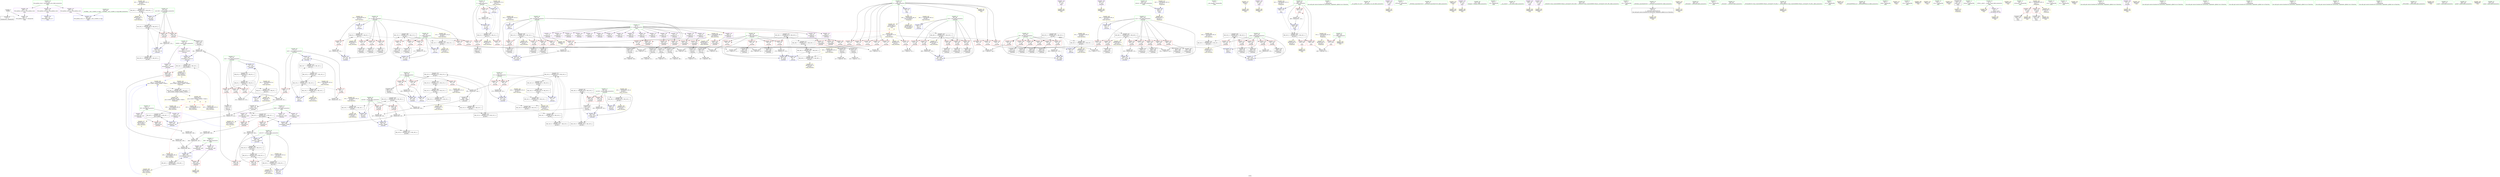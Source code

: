 digraph "SVFG" {
	label="SVFG";

	Node0x55a42a4ba120 [shape=record,color=grey,label="{NodeID: 0\nNullPtr}"];
	Node0x55a42a4ba120 -> Node0x55a42a4e7ec0[style=solid];
	Node0x55a42a4ba120 -> Node0x55a42a4f41d0[style=solid];
	Node0x55a42a51d780 [shape=record,color=yellow,style=double,label="{NodeID: 443\n30V_1 = ENCHI(MR_30V_0)\npts\{98 \}\nFun[_Z4workv]}"];
	Node0x55a42a51d780 -> Node0x55a42a5194b0[style=dashed];
	Node0x55a42a4fb810 [shape=record,color=grey,label="{NodeID: 360\n217 = cmp(216, 151, )\n}"];
	Node0x55a42a4f5cd0 [shape=record,color=blue,label="{NodeID: 277\n101\<--355\nj108\<--inc132\n_Z4workv\n}"];
	Node0x55a42a4f5cd0 -> Node0x55a42a515320[style=dashed];
	Node0x55a42a4e99f0 [shape=record,color=red,label="{NodeID: 194\n279\<--89\n\<--c1\n_Z4workv\n}"];
	Node0x55a42a4e99f0 -> Node0x55a42a4e9370[style=solid];
	Node0x55a42a4e6b20 [shape=record,color=purple,label="{NodeID: 111\n116\<--8\narrayidx\<--a\n_Z4workv\n}"];
	Node0x55a42a4e4e00 [shape=record,color=green,label="{NodeID: 28\n18\<--20\nn\<--n_field_insensitive\nGlob }"];
	Node0x55a42a4e4e00 -> Node0x55a42a4ed410[style=solid];
	Node0x55a42a4e4e00 -> Node0x55a42a4ed4e0[style=solid];
	Node0x55a42a4e4e00 -> Node0x55a42a4ed5b0[style=solid];
	Node0x55a42a4e4e00 -> Node0x55a42a4ed680[style=solid];
	Node0x55a42a4e4e00 -> Node0x55a42a4ed750[style=solid];
	Node0x55a42a4e4e00 -> Node0x55a42a4ed820[style=solid];
	Node0x55a42a4e4e00 -> Node0x55a42a4ed8f0[style=solid];
	Node0x55a42a4e4e00 -> Node0x55a42a4ed9c0[style=solid];
	Node0x55a42a4e4e00 -> Node0x55a42a4eda90[style=solid];
	Node0x55a42a4e4e00 -> Node0x55a42a4f3f00[style=solid];
	Node0x55a42a4e4e00 -> Node0x55a42a4f64f0[style=solid];
	Node0x55a42a51fb30 [shape=record,color=yellow,style=double,label="{NodeID: 471\nRETMU(28V_3)\npts\{96 \}\nFun[_Z4workv]}"];
	Node0x55a42a4f0f10 [shape=record,color=black,label="{NodeID: 388\nMR_30V_6 = PHI(MR_30V_5, MR_30V_4, )\npts\{98 \}\n}"];
	Node0x55a42a4f0f10 -> Node0x55a42a514920[style=dashed];
	Node0x55a42a4f7390 [shape=record,color=yellow,style=double,label="{NodeID: 305\nAPARM(450)\nCS[]}"];
	Node0x55a42a4eb0b0 [shape=record,color=red,label="{NodeID: 222\n400\<--103\n\<--i141\n_Z4workv\n}"];
	Node0x55a42a4eb0b0 -> Node0x55a42a4e67e0[style=solid];
	Node0x55a42a4ecb60 [shape=record,color=purple,label="{NodeID: 139\n404\<--24\n\<--.str.1\n_Z4workv\n}"];
	Node0x55a42a4ecb60 -> Node0x55a42a4f6aa0[style=solid];
	Node0x55a42a4e7650 [shape=record,color=green,label="{NodeID: 56\n426\<--427\nretval\<--retval_field_insensitive\nmain\n}"];
	Node0x55a42a4e7650 -> Node0x55a42a4f61b0[style=solid];
	Node0x55a42a518fb0 [shape=record,color=black,label="{NodeID: 416\nMR_28V_3 = PHI(MR_28V_4, MR_28V_2, )\npts\{96 \}\n}"];
	Node0x55a42a518fb0 -> Node0x55a42a4ea140[style=dashed];
	Node0x55a42a518fb0 -> Node0x55a42a4ea210[style=dashed];
	Node0x55a42a518fb0 -> Node0x55a42a4ea2e0[style=dashed];
	Node0x55a42a518fb0 -> Node0x55a42a4ea3b0[style=dashed];
	Node0x55a42a518fb0 -> Node0x55a42a4ea480[style=dashed];
	Node0x55a42a518fb0 -> Node0x55a42a4f5e70[style=dashed];
	Node0x55a42a518fb0 -> Node0x55a42a51fb30[style=dashed];
	Node0x55a42a4f8f90 [shape=record,color=grey,label="{NodeID: 333\n381 = Binary(382, 380, )\n}"];
	Node0x55a42a4f8f90 -> Node0x55a42a4f8990[style=solid];
	Node0x55a42a4f46e0 [shape=record,color=blue,label="{NodeID: 250\n79\<--19\nj\<--\n_Z4workv\n}"];
	Node0x55a42a4f46e0 -> Node0x55a42a513a20[style=dashed];
	Node0x55a42a4ee2b0 [shape=record,color=red,label="{NodeID: 167\n190\<--73\n\<--i2\n_Z4workv\n}"];
	Node0x55a42a4ee2b0 -> Node0x55a42a4fa310[style=solid];
	Node0x55a42a4e8e90 [shape=record,color=black,label="{NodeID: 84\n246\<--245\nidxprom64\<--\n_Z4workv\n}"];
	Node0x55a42a4c01c0 [shape=record,color=green,label="{NodeID: 1\n7\<--1\n__dso_handle\<--dummyObj\nGlob }"];
	Node0x55a42a51d860 [shape=record,color=yellow,style=double,label="{NodeID: 444\n32V_1 = ENCHI(MR_32V_0)\npts\{100 \}\nFun[_Z4workv]}"];
	Node0x55a42a51d860 -> Node0x55a42a5199b0[style=dashed];
	Node0x55a42a4fb990 [shape=record,color=grey,label="{NodeID: 361\n132 = cmp(130, 131, )\n}"];
	Node0x55a42a4f5da0 [shape=record,color=blue,label="{NodeID: 278\n364\<--361\narrayidx137\<--div135\n_Z4workv\n}"];
	Node0x55a42a4f5da0 -> Node0x55a42a51a3b0[style=dashed];
	Node0x55a42a4e9ac0 [shape=record,color=red,label="{NodeID: 195\n281\<--89\n\<--c1\n_Z4workv\n}"];
	Node0x55a42a4e9ac0 -> Node0x55a42a4f9e90[style=solid];
	Node0x55a42a4e6bf0 [shape=record,color=purple,label="{NodeID: 112\n117\<--8\narraydecay\<--a\n_Z4workv\n}"];
	Node0x55a42a4e6bf0 -> Node0x55a42a4f69d0[style=solid];
	Node0x55a42a4e4e90 [shape=record,color=green,label="{NodeID: 29\n41\<--45\nllvm.global_ctors\<--llvm.global_ctors_field_insensitive\nGlob }"];
	Node0x55a42a4e4e90 -> Node0x55a42a4ed110[style=solid];
	Node0x55a42a4e4e90 -> Node0x55a42a4ed210[style=solid];
	Node0x55a42a4e4e90 -> Node0x55a42a4ed310[style=solid];
	Node0x55a42a51fc10 [shape=record,color=yellow,style=double,label="{NodeID: 472\nRETMU(30V_2)\npts\{98 \}\nFun[_Z4workv]}"];
	Node0x55a42a4f1410 [shape=record,color=black,label="{NodeID: 389\nMR_32V_6 = PHI(MR_32V_5, MR_32V_4, )\npts\{100 \}\n}"];
	Node0x55a42a4f1410 -> Node0x55a42a514e20[style=dashed];
	Node0x55a42a4f7460 [shape=record,color=yellow,style=double,label="{NodeID: 306\nAPARM(451)\nCS[]}"];
	Node0x55a42a4eb180 [shape=record,color=red,label="{NodeID: 223\n409\<--103\n\<--i141\n_Z4workv\n}"];
	Node0x55a42a4eb180 -> Node0x55a42a4fa490[style=solid];
	Node0x55a42a4ecc30 [shape=record,color=purple,label="{NodeID: 140\n434\<--26\n\<--.str.2\nmain\n}"];
	Node0x55a42a4ecc30 -> Node0x55a42a4f6c40[style=solid];
	Node0x55a42a4e7720 [shape=record,color=green,label="{NodeID: 57\n428\<--429\nt\<--t_field_insensitive\nmain\n}"];
	Node0x55a42a4e7720 -> Node0x55a42a4f3bc0[style=solid];
	Node0x55a42a4e7720 -> Node0x55a42a4f71f0[style=solid];
	Node0x55a42a5194b0 [shape=record,color=black,label="{NodeID: 417\nMR_30V_2 = PHI(MR_30V_4, MR_30V_1, )\npts\{98 \}\n}"];
	Node0x55a42a5194b0 -> Node0x55a42a4f58c0[style=dashed];
	Node0x55a42a5194b0 -> Node0x55a42a51fc10[style=dashed];
	Node0x55a42a4f9110 [shape=record,color=grey,label="{NodeID: 334\n154 = Binary(153, 125, )\n}"];
	Node0x55a42a4f9110 -> Node0x55a42a4f47b0[style=solid];
	Node0x55a42a4f47b0 [shape=record,color=blue,label="{NodeID: 251\n75\<--154\ncnt1\<--inc14\n_Z4workv\n}"];
	Node0x55a42a4f47b0 -> Node0x55a42a517bb0[style=dashed];
	Node0x55a42a4ee380 [shape=record,color=red,label="{NodeID: 168\n153\<--75\n\<--cnt1\n_Z4workv\n}"];
	Node0x55a42a4ee380 -> Node0x55a42a4f9110[style=solid];
	Node0x55a42a4e8f60 [shape=record,color=black,label="{NodeID: 85\n249\<--248\nidxprom66\<--\n_Z4workv\n}"];
	Node0x55a42a4beb20 [shape=record,color=green,label="{NodeID: 2\n19\<--1\n\<--dummyObj\nCan only get source location for instruction, argument, global var or function.}"];
	Node0x55a42a51d940 [shape=record,color=yellow,style=double,label="{NodeID: 445\n34V_1 = ENCHI(MR_34V_0)\npts\{102 \}\nFun[_Z4workv]}"];
	Node0x55a42a51d940 -> Node0x55a42a519eb0[style=dashed];
	Node0x55a42a4fbb10 [shape=record,color=grey,label="{NodeID: 362\n140 = cmp(138, 139, )\n}"];
	Node0x55a42a4f5e70 [shape=record,color=blue,label="{NodeID: 279\n95\<--368\ni102\<--inc139\n_Z4workv\n}"];
	Node0x55a42a4f5e70 -> Node0x55a42a518fb0[style=dashed];
	Node0x55a42a4e9b90 [shape=record,color=red,label="{NodeID: 196\n269\<--91\n\<--c2\n_Z4workv\n}"];
	Node0x55a42a4e9b90 -> Node0x55a42a4f8b10[style=solid];
	Node0x55a42a4e6cc0 [shape=record,color=purple,label="{NodeID: 113\n144\<--8\narrayidx10\<--a\n_Z4workv\n}"];
	Node0x55a42a4e4f60 [shape=record,color=green,label="{NodeID: 30\n46\<--47\n__cxx_global_var_init\<--__cxx_global_var_init_field_insensitive\n}"];
	Node0x55a42a51fcf0 [shape=record,color=yellow,style=double,label="{NodeID: 473\nRETMU(32V_2)\npts\{100 \}\nFun[_Z4workv]}"];
	Node0x55a42a4f1500 [shape=record,color=black,label="{NodeID: 390\nMR_24V_9 = PHI(MR_24V_8, MR_24V_5, )\npts\{92 \}\n}"];
	Node0x55a42a4f1500 -> Node0x55a42a514420[style=dashed];
	Node0x55a42a4f7530 [shape=record,color=yellow,style=double,label="{NodeID: 307\nAPARM(454)\nCS[]}"];
	Node0x55a42a4eb250 [shape=record,color=red,label="{NodeID: 224\n148\<--147\n\<--arrayidx12\n_Z4workv\n}"];
	Node0x55a42a4eb250 -> Node0x55a42a4e8400[style=solid];
	Node0x55a42a4ecd00 [shape=record,color=purple,label="{NodeID: 141\n435\<--28\n\<--.str.3\nmain\n}"];
	Node0x55a42a4ecd00 -> Node0x55a42a4f6d10[style=solid];
	Node0x55a42a4e77f0 [shape=record,color=green,label="{NodeID: 58\n430\<--431\ni\<--i_field_insensitive\nmain\n}"];
	Node0x55a42a4e77f0 -> Node0x55a42a4f3c90[style=solid];
	Node0x55a42a4e77f0 -> Node0x55a42a4f3d60[style=solid];
	Node0x55a42a4e77f0 -> Node0x55a42a4f3e30[style=solid];
	Node0x55a42a4e77f0 -> Node0x55a42a4f6280[style=solid];
	Node0x55a42a4e77f0 -> Node0x55a42a4f6350[style=solid];
	Node0x55a42a5199b0 [shape=record,color=black,label="{NodeID: 418\nMR_32V_2 = PHI(MR_32V_4, MR_32V_1, )\npts\{100 \}\n}"];
	Node0x55a42a5199b0 -> Node0x55a42a4f5990[style=dashed];
	Node0x55a42a5199b0 -> Node0x55a42a51fcf0[style=dashed];
	Node0x55a42a4f9290 [shape=record,color=grey,label="{NodeID: 335\n182 = Binary(180, 181, )\n}"];
	Node0x55a42a4f9290 -> Node0x55a42a4e8810[style=solid];
	Node0x55a42a4f4880 [shape=record,color=blue,label="{NodeID: 252\n77\<--169\ncnt2\<--inc22\n_Z4workv\n}"];
	Node0x55a42a4f4880 -> Node0x55a42a5185b0[style=dashed];
	Node0x55a42a4ee450 [shape=record,color=red,label="{NodeID: 169\n178\<--75\n\<--cnt1\n_Z4workv\n}"];
	Node0x55a42a4ee450 -> Node0x55a42a4e8740[style=solid];
	Node0x55a42a4e9030 [shape=record,color=black,label="{NodeID: 86\n252\<--251\nconv68\<--\n_Z4workv\n}"];
	Node0x55a42a4e9030 -> Node0x55a42a4faa90[style=solid];
	Node0x55a42a4be160 [shape=record,color=green,label="{NodeID: 3\n21\<--1\n_ZSt3cin\<--dummyObj\nGlob }"];
	Node0x55a42a51da20 [shape=record,color=yellow,style=double,label="{NodeID: 446\n36V_1 = ENCHI(MR_36V_0)\npts\{104 \}\nFun[_Z4workv]}"];
	Node0x55a42a51da20 -> Node0x55a42a4f5f40[style=dashed];
	Node0x55a42a4fbc90 [shape=record,color=grey,label="{NodeID: 363\n112 = cmp(110, 111, )\n}"];
	Node0x55a42a4f5f40 [shape=record,color=blue,label="{NodeID: 280\n103\<--19\ni141\<--\n_Z4workv\n}"];
	Node0x55a42a4f5f40 -> Node0x55a42a51a8b0[style=dashed];
	Node0x55a42a4e9c60 [shape=record,color=red,label="{NodeID: 197\n282\<--91\n\<--c2\n_Z4workv\n}"];
	Node0x55a42a4e9c60 -> Node0x55a42a4f9e90[style=solid];
	Node0x55a42a4e6d90 [shape=record,color=purple,label="{NodeID: 114\n147\<--8\narrayidx12\<--a\n_Z4workv\n}"];
	Node0x55a42a4e6d90 -> Node0x55a42a4eb250[style=solid];
	Node0x55a42a4e5060 [shape=record,color=green,label="{NodeID: 31\n50\<--51\n_ZNSt8ios_base4InitC1Ev\<--_ZNSt8ios_base4InitC1Ev_field_insensitive\n}"];
	Node0x55a42a51fdd0 [shape=record,color=yellow,style=double,label="{NodeID: 474\nRETMU(34V_2)\npts\{102 \}\nFun[_Z4workv]}"];
	Node0x55a42a4f15f0 [shape=record,color=black,label="{NodeID: 391\nMR_16V_4 = PHI(MR_16V_6, MR_16V_3, )\npts\{84 \}\n}"];
	Node0x55a42a4f15f0 -> Node0x55a42a4eefb0[style=dashed];
	Node0x55a42a4f15f0 -> Node0x55a42a4ef080[style=dashed];
	Node0x55a42a4f15f0 -> Node0x55a42a4f4f00[style=dashed];
	Node0x55a42a4f15f0 -> Node0x55a42a509420[style=dashed];
	Node0x55a42a4f15f0 -> Node0x55a42a50c020[style=dashed];
	Node0x55a42a4f7600 [shape=record,color=yellow,style=double,label="{NodeID: 308\nAPARM(455)\nCS[]}"];
	Node0x55a42a4eb320 [shape=record,color=red,label="{NodeID: 225\n163\<--162\n\<--arrayidx18\n_Z4workv\n}"];
	Node0x55a42a4eb320 -> Node0x55a42a4e8670[style=solid];
	Node0x55a42a4ecdd0 [shape=record,color=purple,label="{NodeID: 142\n440\<--31\n\<--.str.4\nmain\n}"];
	Node0x55a42a4ecdd0 -> Node0x55a42a4f6eb0[style=solid];
	Node0x55a42a4e78c0 [shape=record,color=green,label="{NodeID: 59\n437\<--438\nfreopen\<--freopen_field_insensitive\n}"];
	Node0x55a42a519eb0 [shape=record,color=black,label="{NodeID: 419\nMR_34V_2 = PHI(MR_34V_4, MR_34V_1, )\npts\{102 \}\n}"];
	Node0x55a42a519eb0 -> Node0x55a42a4f5a60[style=dashed];
	Node0x55a42a519eb0 -> Node0x55a42a51fdd0[style=dashed];
	Node0x55a42a4f9410 [shape=record,color=grey,label="{NodeID: 336\n175 = Binary(174, 125, )\n}"];
	Node0x55a42a4f9410 -> Node0x55a42a4f4950[style=solid];
	Node0x55a42a4f4950 [shape=record,color=blue,label="{NodeID: 253\n79\<--175\nj\<--inc25\n_Z4workv\n}"];
	Node0x55a42a4f4950 -> Node0x55a42a513a20[style=dashed];
	Node0x55a42a4ee520 [shape=record,color=red,label="{NodeID: 170\n181\<--75\n\<--cnt1\n_Z4workv\n}"];
	Node0x55a42a4ee520 -> Node0x55a42a4f9290[style=solid];
	Node0x55a42a4e9100 [shape=record,color=black,label="{NodeID: 87\n260\<--259\nidxprom73\<--\n_Z4workv\n}"];
	Node0x55a42a4be1f0 [shape=record,color=green,label="{NodeID: 4\n22\<--1\n.str\<--dummyObj\nGlob }"];
	Node0x55a42a51db00 [shape=record,color=yellow,style=double,label="{NodeID: 447\n38V_1 = ENCHI(MR_38V_0)\npts\{90000 \}\nFun[_Z4workv]}"];
	Node0x55a42a51db00 -> Node0x55a42a4eb250[style=dashed];
	Node0x55a42a51db00 -> Node0x55a42a4eb320[style=dashed];
	Node0x55a42a51db00 -> Node0x55a42a4eb3f0[style=dashed];
	Node0x55a42a51db00 -> Node0x55a42a4eb4c0[style=dashed];
	Node0x55a42a51db00 -> Node0x55a42a4eb590[style=dashed];
	Node0x55a42a51db00 -> Node0x55a42a4eb660[style=dashed];
	Node0x55a42a51db00 -> Node0x55a42a4eb730[style=dashed];
	Node0x55a42a51db00 -> Node0x55a42a4f3720[style=dashed];
	Node0x55a42a51db00 -> Node0x55a42a51ff90[style=dashed];
	Node0x55a42a4fbe10 [shape=record,color=grey,label="{NodeID: 364\n207 = cmp(205, 206, )\n}"];
	Node0x55a42a4f6010 [shape=record,color=blue,label="{NodeID: 281\n398\<--395\narrayidx156\<--add154\n_Z4workv\n}"];
	Node0x55a42a4f6010 -> Node0x55a42a4f3af0[style=dashed];
	Node0x55a42a4f6010 -> Node0x55a42a51adb0[style=dashed];
	Node0x55a42a4e9d30 [shape=record,color=red,label="{NodeID: 198\n236\<--93\n\<--k\n_Z4workv\n}"];
	Node0x55a42a4e9d30 -> Node0x55a42a4faf10[style=solid];
	Node0x55a42a4e6e60 [shape=record,color=purple,label="{NodeID: 115\n159\<--8\narrayidx16\<--a\n_Z4workv\n}"];
	Node0x55a42a4e5160 [shape=record,color=green,label="{NodeID: 32\n56\<--57\n__cxa_atexit\<--__cxa_atexit_field_insensitive\n}"];
	Node0x55a42a51feb0 [shape=record,color=yellow,style=double,label="{NodeID: 475\nRETMU(36V_3)\npts\{104 \}\nFun[_Z4workv]}"];
	Node0x55a42a511750 [shape=record,color=black,label="{NodeID: 392\nMR_18V_4 = PHI(MR_18V_6, MR_18V_3, )\npts\{86 \}\n}"];
	Node0x55a42a511750 -> Node0x55a42a4ef150[style=dashed];
	Node0x55a42a511750 -> Node0x55a42a4ef220[style=dashed];
	Node0x55a42a511750 -> Node0x55a42a4f54b0[style=dashed];
	Node0x55a42a511750 -> Node0x55a42a509920[style=dashed];
	Node0x55a42a511750 -> Node0x55a42a50c520[style=dashed];
	Node0x55a42a4f76d0 [shape=record,color=yellow,style=double,label="{NodeID: 309\nAPARM(458)\nCS[]}"];
	Node0x55a42a4eb3f0 [shape=record,color=red,label="{NodeID: 226\n215\<--214\n\<--arrayidx47\n_Z4workv\n}"];
	Node0x55a42a4eb3f0 -> Node0x55a42a4e8b50[style=solid];
	Node0x55a42a4ecea0 [shape=record,color=purple,label="{NodeID: 143\n441\<--33\n\<--.str.5\nmain\n}"];
	Node0x55a42a4ecea0 -> Node0x55a42a4f6f80[style=solid];
	Node0x55a42a4e79c0 [shape=record,color=green,label="{NodeID: 60\n452\<--453\n_ZStlsISt11char_traitsIcEERSt13basic_ostreamIcT_ES5_PKc\<--_ZStlsISt11char_traitsIcEERSt13basic_ostreamIcT_ES5_PKc_field_insensitive\n}"];
	Node0x55a42a51a3b0 [shape=record,color=black,label="{NodeID: 420\nMR_44V_2 = PHI(MR_44V_3, MR_44V_1, )\npts\{150000 \}\n}"];
	Node0x55a42a51a3b0 -> Node0x55a42a4f3a20[style=dashed];
	Node0x55a42a51a3b0 -> Node0x55a42a4f5da0[style=dashed];
	Node0x55a42a51a3b0 -> Node0x55a42a520230[style=dashed];
	Node0x55a42a4f9590 [shape=record,color=grey,label="{NodeID: 337\n468 = Binary(467, 125, )\n}"];
	Node0x55a42a4f9590 -> Node0x55a42a4f6350[style=solid];
	Node0x55a42a4f4a20 [shape=record,color=blue,label="{NodeID: 254\n187\<--184\narrayidx30\<--div\n_Z4workv\n}"];
	Node0x55a42a4f4a20 -> Node0x55a42a5176b0[style=dashed];
	Node0x55a42a4ee5f0 [shape=record,color=red,label="{NodeID: 171\n168\<--77\n\<--cnt2\n_Z4workv\n}"];
	Node0x55a42a4ee5f0 -> Node0x55a42a4f9710[style=solid];
	Node0x55a42a4e91d0 [shape=record,color=black,label="{NodeID: 88\n263\<--262\nidxprom75\<--\n_Z4workv\n}"];
	Node0x55a42a4be280 [shape=record,color=green,label="{NodeID: 5\n24\<--1\n.str.1\<--dummyObj\nGlob }"];
	Node0x55a42a51dbe0 [shape=record,color=yellow,style=double,label="{NodeID: 448\n40V_1 = ENCHI(MR_40V_0)\npts\{110000 \}\nFun[_Z4workv]}"];
	Node0x55a42a51dbe0 -> Node0x55a42a5176b0[style=dashed];
	Node0x55a42a4fbf90 [shape=record,color=grey,label="{NodeID: 365\n198 = cmp(196, 197, )\n}"];
	Node0x55a42a4f60e0 [shape=record,color=blue,label="{NodeID: 282\n103\<--410\ni141\<--inc161\n_Z4workv\n}"];
	Node0x55a42a4f60e0 -> Node0x55a42a51a8b0[style=dashed];
	Node0x55a42a4e9e00 [shape=record,color=red,label="{NodeID: 199\n240\<--93\n\<--k\n_Z4workv\n}"];
	Node0x55a42a4e9e00 -> Node0x55a42a4fb090[style=solid];
	Node0x55a42a4eb8b0 [shape=record,color=purple,label="{NodeID: 116\n162\<--8\narrayidx18\<--a\n_Z4workv\n}"];
	Node0x55a42a4eb8b0 -> Node0x55a42a4eb320[style=solid];
	Node0x55a42a4e5260 [shape=record,color=green,label="{NodeID: 33\n55\<--61\n_ZNSt8ios_base4InitD1Ev\<--_ZNSt8ios_base4InitD1Ev_field_insensitive\n}"];
	Node0x55a42a4e5260 -> Node0x55a42a4e8090[style=solid];
	Node0x55a42a51ff90 [shape=record,color=yellow,style=double,label="{NodeID: 476\nRETMU(38V_1)\npts\{90000 \}\nFun[_Z4workv]}"];
	Node0x55a42a511c20 [shape=record,color=black,label="{NodeID: 393\nMR_20V_4 = PHI(MR_20V_5, MR_20V_3, )\npts\{88 \}\n}"];
	Node0x55a42a511c20 -> Node0x55a42a4ef2f0[style=dashed];
	Node0x55a42a511c20 -> Node0x55a42a4ef3c0[style=dashed];
	Node0x55a42a511c20 -> Node0x55a42a4ef490[style=dashed];
	Node0x55a42a511c20 -> Node0x55a42a4ef560[style=dashed];
	Node0x55a42a511c20 -> Node0x55a42a4ef630[style=dashed];
	Node0x55a42a511c20 -> Node0x55a42a4e9850[style=dashed];
	Node0x55a42a511c20 -> Node0x55a42a4f5580[style=dashed];
	Node0x55a42a511c20 -> Node0x55a42a50ca20[style=dashed];
	Node0x55a42a4f77a0 [shape=record,color=yellow,style=double,label="{NodeID: 310\nAPARM(459)\nCS[]}"];
	Node0x55a42a4eb4c0 [shape=record,color=red,label="{NodeID: 227\n225\<--224\n\<--arrayidx53\n_Z4workv\n}"];
	Node0x55a42a4eb4c0 -> Node0x55a42a4e8dc0[style=solid];
	Node0x55a42a4ecf70 [shape=record,color=purple,label="{NodeID: 144\n450\<--37\n\<--.str.6\nmain\n}"];
	Node0x55a42a4ecf70 -> Node0x55a42a4f7390[style=solid];
	Node0x55a42a4e7ac0 [shape=record,color=green,label="{NodeID: 61\n456\<--457\n_ZNSolsEi\<--_ZNSolsEi_field_insensitive\n}"];
	Node0x55a42a51a8b0 [shape=record,color=black,label="{NodeID: 421\nMR_36V_3 = PHI(MR_36V_4, MR_36V_2, )\npts\{104 \}\n}"];
	Node0x55a42a51a8b0 -> Node0x55a42a4eaca0[style=dashed];
	Node0x55a42a51a8b0 -> Node0x55a42a4ead70[style=dashed];
	Node0x55a42a51a8b0 -> Node0x55a42a4eae40[style=dashed];
	Node0x55a42a51a8b0 -> Node0x55a42a4eaf10[style=dashed];
	Node0x55a42a51a8b0 -> Node0x55a42a4eafe0[style=dashed];
	Node0x55a42a51a8b0 -> Node0x55a42a4eb0b0[style=dashed];
	Node0x55a42a51a8b0 -> Node0x55a42a4eb180[style=dashed];
	Node0x55a42a51a8b0 -> Node0x55a42a4f60e0[style=dashed];
	Node0x55a42a51a8b0 -> Node0x55a42a51feb0[style=dashed];
	Node0x55a42a4f9710 [shape=record,color=grey,label="{NodeID: 338\n169 = Binary(168, 125, )\n}"];
	Node0x55a42a4f9710 -> Node0x55a42a4f4880[style=solid];
	Node0x55a42a4f4af0 [shape=record,color=blue,label="{NodeID: 255\n73\<--191\ni2\<--inc32\n_Z4workv\n}"];
	Node0x55a42a4f4af0 -> Node0x55a42a5162b0[style=dashed];
	Node0x55a42a4ee6c0 [shape=record,color=red,label="{NodeID: 172\n180\<--77\n\<--cnt2\n_Z4workv\n}"];
	Node0x55a42a4ee6c0 -> Node0x55a42a4f9290[style=solid];
	Node0x55a42a4e92a0 [shape=record,color=black,label="{NodeID: 89\n266\<--265\nconv77\<--\n_Z4workv\n}"];
	Node0x55a42a4e92a0 -> Node0x55a42a4fb690[style=solid];
	Node0x55a42a4be5e0 [shape=record,color=green,label="{NodeID: 6\n26\<--1\n.str.2\<--dummyObj\nGlob }"];
	Node0x55a42a51dcc0 [shape=record,color=yellow,style=double,label="{NodeID: 449\n42V_1 = ENCHI(MR_42V_0)\npts\{130000 \}\nFun[_Z4workv]}"];
	Node0x55a42a51dcc0 -> Node0x55a42a4f0a10[style=dashed];
	Node0x55a42a4fc110 [shape=record,color=grey,label="{NodeID: 366\n320 = cmp(318, 319, )\n}"];
	Node0x55a42a4f61b0 [shape=record,color=blue,label="{NodeID: 283\n426\<--19\nretval\<--\nmain\n}"];
	Node0x55a42a4f61b0 -> Node0x55a42a51df60[style=dashed];
	Node0x55a42a4e9ed0 [shape=record,color=red,label="{NodeID: 200\n248\<--93\n\<--k\n_Z4workv\n}"];
	Node0x55a42a4e9ed0 -> Node0x55a42a4e8f60[style=solid];
	Node0x55a42a4eb980 [shape=record,color=purple,label="{NodeID: 117\n211\<--8\narrayidx45\<--a\n_Z4workv\n}"];
	Node0x55a42a4e5360 [shape=record,color=green,label="{NodeID: 34\n68\<--69\n_Z4workv\<--_Z4workv_field_insensitive\n}"];
	Node0x55a42a520070 [shape=record,color=yellow,style=double,label="{NodeID: 477\nRETMU(40V_2)\npts\{110000 \}\nFun[_Z4workv]|{<s0>13}}"];
	Node0x55a42a520070:s0 -> Node0x55a42a5206f0[style=dashed,color=blue];
	Node0x55a42a512120 [shape=record,color=black,label="{NodeID: 394\nMR_22V_3 = PHI(MR_22V_9, MR_22V_2, )\npts\{90 \}\n}"];
	Node0x55a42a512120 -> Node0x55a42a4f4fd0[style=dashed];
	Node0x55a42a512120 -> Node0x55a42a509e20[style=dashed];
	Node0x55a42a512120 -> Node0x55a42a4efb10[style=dashed];
	Node0x55a42a4f7870 [shape=record,color=yellow,style=double,label="{NodeID: 311\nAPARM(461)\nCS[]}"];
	Node0x55a42a4eb590 [shape=record,color=red,label="{NodeID: 228\n251\<--250\n\<--arrayidx67\n_Z4workv\n}"];
	Node0x55a42a4eb590 -> Node0x55a42a4e9030[style=solid];
	Node0x55a42a4ed040 [shape=record,color=purple,label="{NodeID: 145\n458\<--39\n\<--.str.7\nmain\n}"];
	Node0x55a42a4ed040 -> Node0x55a42a4f76d0[style=solid];
	Node0x55a42a4e7bc0 [shape=record,color=green,label="{NodeID: 62\n461\<--462\n_ZSt4endlIcSt11char_traitsIcEERSt13basic_ostreamIT_T0_ES6_\<--_ZSt4endlIcSt11char_traitsIcEERSt13basic_ostreamIT_T0_ES6__field_insensitive\n}"];
	Node0x55a42a4e7bc0 -> Node0x55a42a4f7870[style=solid];
	Node0x55a42a51adb0 [shape=record,color=black,label="{NodeID: 422\nMR_46V_2 = PHI(MR_46V_3, MR_46V_1, )\npts\{170000 \}\n}"];
	Node0x55a42a51adb0 -> Node0x55a42a4f6010[style=dashed];
	Node0x55a42a51adb0 -> Node0x55a42a520310[style=dashed];
	Node0x55a42a4f9890 [shape=record,color=grey,label="{NodeID: 339\n395 = Binary(389, 394, )\n}"];
	Node0x55a42a4f9890 -> Node0x55a42a4f6010[style=solid];
	Node0x55a42a4f4bc0 [shape=record,color=blue,label="{NodeID: 256\n81\<--19\ni34\<--\n_Z4workv\n}"];
	Node0x55a42a4f4bc0 -> Node0x55a42a50bb20[style=dashed];
	Node0x55a42a4ee790 [shape=record,color=red,label="{NodeID: 173\n138\<--79\n\<--j\n_Z4workv\n}"];
	Node0x55a42a4ee790 -> Node0x55a42a4fbb10[style=solid];
	Node0x55a42a4e9370 [shape=record,color=black,label="{NodeID: 90\n280\<--279\nconv86\<--\n_Z4workv\n}"];
	Node0x55a42a4e9370 -> Node0x55a42a4f9b90[style=solid];
	Node0x55a42a4be670 [shape=record,color=green,label="{NodeID: 7\n28\<--1\n.str.3\<--dummyObj\nGlob }"];
	Node0x55a42a51dda0 [shape=record,color=yellow,style=double,label="{NodeID: 450\n44V_1 = ENCHI(MR_44V_0)\npts\{150000 \}\nFun[_Z4workv]}"];
	Node0x55a42a51dda0 -> Node0x55a42a51a3b0[style=dashed];
	Node0x55a42a4fc290 [shape=record,color=grey,label="{NodeID: 367\n330 = cmp(329, 151, )\n}"];
	Node0x55a42a4f6280 [shape=record,color=blue,label="{NodeID: 284\n430\<--125\ni\<--\nmain\n}"];
	Node0x55a42a4f6280 -> Node0x55a42a515db0[style=dashed];
	Node0x55a42a4e9fa0 [shape=record,color=red,label="{NodeID: 201\n262\<--93\n\<--k\n_Z4workv\n}"];
	Node0x55a42a4e9fa0 -> Node0x55a42a4e91d0[style=solid];
	Node0x55a42a4eba50 [shape=record,color=purple,label="{NodeID: 118\n214\<--8\narrayidx47\<--a\n_Z4workv\n}"];
	Node0x55a42a4eba50 -> Node0x55a42a4eb3f0[style=solid];
	Node0x55a42a4e5460 [shape=record,color=green,label="{NodeID: 35\n71\<--72\ni\<--i_field_insensitive\n_Z4workv\n}"];
	Node0x55a42a4e5460 -> Node0x55a42a4edd00[style=solid];
	Node0x55a42a4e5460 -> Node0x55a42a4eddd0[style=solid];
	Node0x55a42a4e5460 -> Node0x55a42a4edea0[style=solid];
	Node0x55a42a4e5460 -> Node0x55a42a4f42d0[style=solid];
	Node0x55a42a4e5460 -> Node0x55a42a4f43a0[style=solid];
	Node0x55a42a520150 [shape=record,color=yellow,style=double,label="{NodeID: 478\nRETMU(42V_2)\npts\{130000 \}\nFun[_Z4workv]|{<s0>13}}"];
	Node0x55a42a520150:s0 -> Node0x55a42a5206f0[style=dashed,color=blue];
	Node0x55a42a512620 [shape=record,color=black,label="{NodeID: 395\nMR_24V_3 = PHI(MR_24V_10, MR_24V_2, )\npts\{92 \}\n}"];
	Node0x55a42a512620 -> Node0x55a42a4f50a0[style=dashed];
	Node0x55a42a512620 -> Node0x55a42a50a320[style=dashed];
	Node0x55a42a512620 -> Node0x55a42a4f0010[style=dashed];
	Node0x55a42a4f7940 [shape=record,color=yellow,style=double,label="{NodeID: 312\nARet(105)\nCS[]}"];
	Node0x55a42a4eb660 [shape=record,color=red,label="{NodeID: 229\n265\<--264\n\<--arrayidx76\n_Z4workv\n}"];
	Node0x55a42a4eb660 -> Node0x55a42a4e92a0[style=solid];
	Node0x55a42a4ed110 [shape=record,color=purple,label="{NodeID: 146\n491\<--41\nllvm.global_ctors_0\<--llvm.global_ctors\nGlob }"];
	Node0x55a42a4ed110 -> Node0x55a42a4f3fd0[style=solid];
	Node0x55a42a4e7cc0 [shape=record,color=green,label="{NodeID: 63\n463\<--464\n_ZNSolsEPFRSoS_E\<--_ZNSolsEPFRSoS_E_field_insensitive\n}"];
	Node0x55a42a51b2b0 [shape=record,color=yellow,style=double,label="{NodeID: 423\n52V_1 = ENCHI(MR_52V_0)\npts\{429 \}\nFun[main]}"];
	Node0x55a42a51b2b0 -> Node0x55a42a4f3bc0[style=dashed];
	Node0x55a42a51b2b0 -> Node0x55a42a51ea80[style=dashed];
	Node0x55a42a4f9a10 [shape=record,color=grey,label="{NodeID: 340\n394 = Binary(382, 393, )\n}"];
	Node0x55a42a4f9a10 -> Node0x55a42a4f9890[style=solid];
	Node0x55a42a4f4c90 [shape=record,color=blue,label="{NodeID: 257\n83\<--19\ncnt138\<--\n_Z4workv\n}"];
	Node0x55a42a4f4c90 -> Node0x55a42a4f15f0[style=dashed];
	Node0x55a42a4ee860 [shape=record,color=red,label="{NodeID: 174\n145\<--79\n\<--j\n_Z4workv\n}"];
	Node0x55a42a4ee860 -> Node0x55a42a4e8330[style=solid];
	Node0x55a42a4e9440 [shape=record,color=black,label="{NodeID: 91\n284\<--283\nconv88\<--add87\n_Z4workv\n}"];
	Node0x55a42a4e9440 -> Node0x55a42a4f9b90[style=solid];
	Node0x55a42a4be700 [shape=record,color=green,label="{NodeID: 8\n30\<--1\nstdin\<--dummyObj\nGlob }"];
	Node0x55a42a51de80 [shape=record,color=yellow,style=double,label="{NodeID: 451\n46V_1 = ENCHI(MR_46V_0)\npts\{170000 \}\nFun[_Z4workv]}"];
	Node0x55a42a51de80 -> Node0x55a42a51adb0[style=dashed];
	Node0x55a42a4fc410 [shape=record,color=grey,label="{NodeID: 368\n227 = cmp(226, 166, )\n}"];
	Node0x55a42a4f6350 [shape=record,color=blue,label="{NodeID: 285\n430\<--468\ni\<--inc\nmain\n}"];
	Node0x55a42a4f6350 -> Node0x55a42a515db0[style=dashed];
	Node0x55a42a4ea070 [shape=record,color=red,label="{NodeID: 202\n275\<--93\n\<--k\n_Z4workv\n}"];
	Node0x55a42a4ea070 -> Node0x55a42a4f8e10[style=solid];
	Node0x55a42a4ebb20 [shape=record,color=purple,label="{NodeID: 119\n221\<--8\narrayidx51\<--a\n_Z4workv\n}"];
	Node0x55a42a4e5530 [shape=record,color=green,label="{NodeID: 36\n73\<--74\ni2\<--i2_field_insensitive\n_Z4workv\n}"];
	Node0x55a42a4e5530 -> Node0x55a42a4edf70[style=solid];
	Node0x55a42a4e5530 -> Node0x55a42a4ee040[style=solid];
	Node0x55a42a4e5530 -> Node0x55a42a4ee110[style=solid];
	Node0x55a42a4e5530 -> Node0x55a42a4ee1e0[style=solid];
	Node0x55a42a4e5530 -> Node0x55a42a4ee2b0[style=solid];
	Node0x55a42a4e5530 -> Node0x55a42a4f4470[style=solid];
	Node0x55a42a4e5530 -> Node0x55a42a4f4af0[style=solid];
	Node0x55a42a520230 [shape=record,color=yellow,style=double,label="{NodeID: 479\nRETMU(44V_2)\npts\{150000 \}\nFun[_Z4workv]|{<s0>13}}"];
	Node0x55a42a520230:s0 -> Node0x55a42a5206f0[style=dashed,color=blue];
	Node0x55a42a512b20 [shape=record,color=black,label="{NodeID: 396\nMR_26V_3 = PHI(MR_26V_7, MR_26V_2, )\npts\{94 \}\n}"];
	Node0x55a42a512b20 -> Node0x55a42a4f5170[style=dashed];
	Node0x55a42a512b20 -> Node0x55a42a50b030[style=dashed];
	Node0x55a42a512b20 -> Node0x55a42a4f0510[style=dashed];
	Node0x55a42a4f79d0 [shape=record,color=yellow,style=double,label="{NodeID: 313\nARet(53)\nCS[]}"];
	Node0x55a42a4eb730 [shape=record,color=red,label="{NodeID: 230\n328\<--327\n\<--arrayidx115\n_Z4workv\n}"];
	Node0x55a42a4eb730 -> Node0x55a42a4e5ef0[style=solid];
	Node0x55a42a4ed210 [shape=record,color=purple,label="{NodeID: 147\n492\<--41\nllvm.global_ctors_1\<--llvm.global_ctors\nGlob }"];
	Node0x55a42a4ed210 -> Node0x55a42a4f40d0[style=solid];
	Node0x55a42a4e7dc0 [shape=record,color=green,label="{NodeID: 64\n43\<--487\n_GLOBAL__sub_I_oioi98_0_0.cpp\<--_GLOBAL__sub_I_oioi98_0_0.cpp_field_insensitive\n}"];
	Node0x55a42a4e7dc0 -> Node0x55a42a4f40d0[style=solid];
	Node0x55a42a51bdd0 [shape=record,color=yellow,style=double,label="{NodeID: 424\n54V_1 = ENCHI(MR_54V_0)\npts\{431 \}\nFun[main]}"];
	Node0x55a42a51bdd0 -> Node0x55a42a4f6280[style=dashed];
	Node0x55a42a4f9b90 [shape=record,color=grey,label="{NodeID: 341\n285 = Binary(280, 284, )\n}"];
	Node0x55a42a4f9b90 -> Node0x55a42a4f9d10[style=solid];
	Node0x55a42a4f4d60 [shape=record,color=blue,label="{NodeID: 258\n85\<--202\ncnt239\<--\n_Z4workv\n}"];
	Node0x55a42a4f4d60 -> Node0x55a42a511750[style=dashed];
	Node0x55a42a4ee930 [shape=record,color=red,label="{NodeID: 175\n160\<--79\n\<--j\n_Z4workv\n}"];
	Node0x55a42a4ee930 -> Node0x55a42a4e85a0[style=solid];
	Node0x55a42a4e9510 [shape=record,color=black,label="{NodeID: 92\n297\<--296\nconv95\<--\n_Z4workv\n}"];
	Node0x55a42a4e9510 -> Node0x55a42a4f8390[style=solid];
	Node0x55a42a4be790 [shape=record,color=green,label="{NodeID: 9\n31\<--1\n.str.4\<--dummyObj\nGlob }"];
	Node0x55a42a51df60 [shape=record,color=yellow,style=double,label="{NodeID: 452\nRETMU(50V_2)\npts\{427 \}\nFun[main]}"];
	Node0x55a42a4fc590 [shape=record,color=grey,label="{NodeID: 369\n375 = cmp(373, 374, )\n}"];
	Node0x55a42a4f6420 [shape=record,color=yellow,style=double,label="{NodeID: 286\nAPARM(21)\nCS[]}"];
	Node0x55a42a4ea140 [shape=record,color=red,label="{NodeID: 203\n310\<--95\n\<--i102\n_Z4workv\n}"];
	Node0x55a42a4ea140 -> Node0x55a42a4fac10[style=solid];
	Node0x55a42a4ebbf0 [shape=record,color=purple,label="{NodeID: 120\n224\<--8\narrayidx53\<--a\n_Z4workv\n}"];
	Node0x55a42a4ebbf0 -> Node0x55a42a4eb4c0[style=solid];
	Node0x55a42a4e5600 [shape=record,color=green,label="{NodeID: 37\n75\<--76\ncnt1\<--cnt1_field_insensitive\n_Z4workv\n}"];
	Node0x55a42a4e5600 -> Node0x55a42a4ee380[style=solid];
	Node0x55a42a4e5600 -> Node0x55a42a4ee450[style=solid];
	Node0x55a42a4e5600 -> Node0x55a42a4ee520[style=solid];
	Node0x55a42a4e5600 -> Node0x55a42a4f4540[style=solid];
	Node0x55a42a4e5600 -> Node0x55a42a4f47b0[style=solid];
	Node0x55a42a520310 [shape=record,color=yellow,style=double,label="{NodeID: 480\nRETMU(46V_2)\npts\{170000 \}\nFun[_Z4workv]|{<s0>13}}"];
	Node0x55a42a520310:s0 -> Node0x55a42a5206f0[style=dashed,color=blue];
	Node0x55a42a513020 [shape=record,color=black,label="{NodeID: 397\nMR_8V_4 = PHI(MR_8V_6, MR_8V_3, )\npts\{76 \}\n}"];
	Node0x55a42a513020 -> Node0x55a42a4ee380[style=dashed];
	Node0x55a42a513020 -> Node0x55a42a4ee450[style=dashed];
	Node0x55a42a513020 -> Node0x55a42a4ee520[style=dashed];
	Node0x55a42a513020 -> Node0x55a42a4f47b0[style=dashed];
	Node0x55a42a513020 -> Node0x55a42a5167b0[style=dashed];
	Node0x55a42a513020 -> Node0x55a42a517bb0[style=dashed];
	Node0x55a42a4f7a60 [shape=record,color=yellow,style=double,label="{NodeID: 314\nARet(119)\nCS[]}"];
	Node0x55a42a4f3720 [shape=record,color=red,label="{NodeID: 231\n338\<--337\n\<--arrayidx122\n_Z4workv\n}"];
	Node0x55a42a4f3720 -> Node0x55a42a4e6160[style=solid];
	Node0x55a42a4ed310 [shape=record,color=purple,label="{NodeID: 148\n493\<--41\nllvm.global_ctors_2\<--llvm.global_ctors\nGlob }"];
	Node0x55a42a4ed310 -> Node0x55a42a4f41d0[style=solid];
	Node0x55a42a4e7ec0 [shape=record,color=black,label="{NodeID: 65\n2\<--3\ndummyVal\<--dummyVal\n}"];
	Node0x55a42a50a820 [shape=record,color=yellow,style=double,label="{NodeID: 425\n56V_1 = ENCHI(MR_56V_0)\npts\{20 90000 \}\nFun[main]}"];
	Node0x55a42a50a820 -> Node0x55a42a51ec40[style=dashed];
	Node0x55a42a50a820 -> Node0x55a42a5203f0[style=dashed];
	Node0x55a42a4f9d10 [shape=record,color=grey,label="{NodeID: 342\n287 = Binary(286, 285, )\n}"];
	Node0x55a42a4f9d10 -> Node0x55a42a4f54b0[style=solid];
	Node0x55a42a4f4e30 [shape=record,color=blue,label="{NodeID: 259\n87\<--19\nj40\<--\n_Z4workv\n}"];
	Node0x55a42a4f4e30 -> Node0x55a42a511c20[style=dashed];
	Node0x55a42a4eea00 [shape=record,color=red,label="{NodeID: 176\n174\<--79\n\<--j\n_Z4workv\n}"];
	Node0x55a42a4eea00 -> Node0x55a42a4f9410[style=solid];
	Node0x55a42a4e95e0 [shape=record,color=black,label="{NodeID: 93\n300\<--299\nidxprom97\<--\n_Z4workv\n}"];
	Node0x55a42a4c0280 [shape=record,color=green,label="{NodeID: 10\n33\<--1\n.str.5\<--dummyObj\nGlob }"];
	Node0x55a42a51ea80 [shape=record,color=yellow,style=double,label="{NodeID: 453\nRETMU(52V_1)\npts\{429 \}\nFun[main]}"];
	Node0x55a42a508520 [shape=record,color=black,label="{NodeID: 370\nMR_22V_5 = PHI(MR_22V_6, MR_22V_4, )\npts\{90 \}\n}"];
	Node0x55a42a508520 -> Node0x55a42a4e9920[style=dashed];
	Node0x55a42a508520 -> Node0x55a42a4e99f0[style=dashed];
	Node0x55a42a508520 -> Node0x55a42a4e9ac0[style=dashed];
	Node0x55a42a508520 -> Node0x55a42a4f5240[style=dashed];
	Node0x55a42a508520 -> Node0x55a42a509e20[style=dashed];
	Node0x55a42a508520 -> Node0x55a42a50b120[style=dashed];
	Node0x55a42a508520 -> Node0x55a42a513f20[style=dashed];
	Node0x55a42a4f64f0 [shape=record,color=yellow,style=double,label="{NodeID: 287\nAPARM(18)\nCS[]}"];
	Node0x55a42a4ea210 [shape=record,color=red,label="{NodeID: 204\n322\<--95\n\<--i102\n_Z4workv\n}"];
	Node0x55a42a4ea210 -> Node0x55a42a4e96b0[style=solid];
	Node0x55a42a4ebcc0 [shape=record,color=purple,label="{NodeID: 121\n247\<--8\narrayidx65\<--a\n_Z4workv\n}"];
	Node0x55a42a4e56d0 [shape=record,color=green,label="{NodeID: 38\n77\<--78\ncnt2\<--cnt2_field_insensitive\n_Z4workv\n}"];
	Node0x55a42a4e56d0 -> Node0x55a42a4ee5f0[style=solid];
	Node0x55a42a4e56d0 -> Node0x55a42a4ee6c0[style=solid];
	Node0x55a42a4e56d0 -> Node0x55a42a4f4610[style=solid];
	Node0x55a42a4e56d0 -> Node0x55a42a4f4880[style=solid];
	Node0x55a42a5203f0 [shape=record,color=yellow,style=double,label="{NodeID: 481\nCSMU(56V_1)\npts\{20 90000 \}\nCS[]|{<s0>13|<s1>13}}"];
	Node0x55a42a5203f0:s0 -> Node0x55a42a50ac60[style=dashed,color=red];
	Node0x55a42a5203f0:s1 -> Node0x55a42a51db00[style=dashed,color=red];
	Node0x55a42a513520 [shape=record,color=black,label="{NodeID: 398\nMR_10V_4 = PHI(MR_10V_5, MR_10V_3, )\npts\{78 \}\n}"];
	Node0x55a42a513520 -> Node0x55a42a4ee5f0[style=dashed];
	Node0x55a42a513520 -> Node0x55a42a4ee6c0[style=dashed];
	Node0x55a42a513520 -> Node0x55a42a4f4880[style=dashed];
	Node0x55a42a513520 -> Node0x55a42a516cb0[style=dashed];
	Node0x55a42a513520 -> Node0x55a42a5180b0[style=dashed];
	Node0x55a42a513520 -> Node0x55a42a5185b0[style=dashed];
	Node0x55a42a4f7af0 [shape=record,color=yellow,style=double,label="{NodeID: 315\nARet(405)\nCS[]}"];
	Node0x55a42a4f37b0 [shape=record,color=red,label="{NodeID: 232\n348\<--347\n\<--arrayidx128\n_Z4workv\n}"];
	Node0x55a42a4f37b0 -> Node0x55a42a4f8210[style=solid];
	Node0x55a42a4ed410 [shape=record,color=red,label="{NodeID: 149\n111\<--18\n\<--n\n_Z4workv\n}"];
	Node0x55a42a4ed410 -> Node0x55a42a4fbc90[style=solid];
	Node0x55a42a4e7fc0 [shape=record,color=black,label="{NodeID: 66\n425\<--19\nmain_ret\<--\nmain\n}"];
	Node0x55a42a4e7fc0 -> Node0x55a42a4f7e50[style=solid];
	Node0x55a42a50a930 [shape=record,color=yellow,style=double,label="{NodeID: 426\n58V_1 = ENCHI(MR_58V_0)\npts\{110000 130000 150000 170000 \}\nFun[main]}"];
	Node0x55a42a50a930 -> Node0x55a42a515820[style=dashed];
	Node0x55a42a4f9e90 [shape=record,color=grey,label="{NodeID: 343\n283 = Binary(281, 282, )\n}"];
	Node0x55a42a4f9e90 -> Node0x55a42a4e9440[style=solid];
	Node0x55a42a4f4f00 [shape=record,color=blue,label="{NodeID: 260\n83\<--230\ncnt138\<--inc57\n_Z4workv\n}"];
	Node0x55a42a4f4f00 -> Node0x55a42a509420[style=dashed];
	Node0x55a42a4eead0 [shape=record,color=red,label="{NodeID: 177\n196\<--81\n\<--i34\n_Z4workv\n}"];
	Node0x55a42a4eead0 -> Node0x55a42a4fbf90[style=solid];
	Node0x55a42a4e96b0 [shape=record,color=black,label="{NodeID: 94\n323\<--322\nidxprom112\<--\n_Z4workv\n}"];
	Node0x55a42a4c0310 [shape=record,color=green,label="{NodeID: 11\n35\<--1\nstdout\<--dummyObj\nGlob }"];
	Node0x55a42a51eb60 [shape=record,color=yellow,style=double,label="{NodeID: 454\nRETMU(54V_3)\npts\{431 \}\nFun[main]}"];
	Node0x55a42a508a20 [shape=record,color=black,label="{NodeID: 371\nMR_24V_5 = PHI(MR_24V_6, MR_24V_4, )\npts\{92 \}\n}"];
	Node0x55a42a508a20 -> Node0x55a42a4e9b90[style=dashed];
	Node0x55a42a508a20 -> Node0x55a42a4e9c60[style=dashed];
	Node0x55a42a508a20 -> Node0x55a42a4f5310[style=dashed];
	Node0x55a42a508a20 -> Node0x55a42a50a320[style=dashed];
	Node0x55a42a508a20 -> Node0x55a42a50b620[style=dashed];
	Node0x55a42a508a20 -> Node0x55a42a4f1500[style=dashed];
	Node0x55a42a508a20 -> Node0x55a42a514420[style=dashed];
	Node0x55a42a4f65c0 [shape=record,color=yellow,style=double,label="{NodeID: 288\nAPARM(4)\nCS[]}"];
	Node0x55a42a4ea2e0 [shape=record,color=red,label="{NodeID: 205\n332\<--95\n\<--i102\n_Z4workv\n}"];
	Node0x55a42a4ea2e0 -> Node0x55a42a4e5fc0[style=solid];
	Node0x55a42a4ebd90 [shape=record,color=purple,label="{NodeID: 122\n250\<--8\narrayidx67\<--a\n_Z4workv\n}"];
	Node0x55a42a4ebd90 -> Node0x55a42a4eb590[style=solid];
	Node0x55a42a4e57a0 [shape=record,color=green,label="{NodeID: 39\n79\<--80\nj\<--j_field_insensitive\n_Z4workv\n}"];
	Node0x55a42a4e57a0 -> Node0x55a42a4ee790[style=solid];
	Node0x55a42a4e57a0 -> Node0x55a42a4ee860[style=solid];
	Node0x55a42a4e57a0 -> Node0x55a42a4ee930[style=solid];
	Node0x55a42a4e57a0 -> Node0x55a42a4eea00[style=solid];
	Node0x55a42a4e57a0 -> Node0x55a42a4f46e0[style=solid];
	Node0x55a42a4e57a0 -> Node0x55a42a4f4950[style=solid];
	Node0x55a42a520580 [shape=record,color=yellow,style=double,label="{NodeID: 482\nCSMU(58V_2)\npts\{110000 130000 150000 170000 \}\nCS[]|{<s0>13|<s1>13|<s2>13|<s3>13}}"];
	Node0x55a42a520580:s0 -> Node0x55a42a51dbe0[style=dashed,color=red];
	Node0x55a42a520580:s1 -> Node0x55a42a51dcc0[style=dashed,color=red];
	Node0x55a42a520580:s2 -> Node0x55a42a51dda0[style=dashed,color=red];
	Node0x55a42a520580:s3 -> Node0x55a42a51de80[style=dashed,color=red];
	Node0x55a42a513a20 [shape=record,color=black,label="{NodeID: 399\nMR_12V_4 = PHI(MR_12V_5, MR_12V_3, )\npts\{80 \}\n}"];
	Node0x55a42a513a20 -> Node0x55a42a4ee790[style=dashed];
	Node0x55a42a513a20 -> Node0x55a42a4ee860[style=dashed];
	Node0x55a42a513a20 -> Node0x55a42a4ee930[style=dashed];
	Node0x55a42a513a20 -> Node0x55a42a4eea00[style=dashed];
	Node0x55a42a513a20 -> Node0x55a42a4f4950[style=dashed];
	Node0x55a42a513a20 -> Node0x55a42a5171b0[style=dashed];
	Node0x55a42a4f7b80 [shape=record,color=yellow,style=double,label="{NodeID: 316\nARet(443)\nCS[]}"];
	Node0x55a42a4f3880 [shape=record,color=red,label="{NodeID: 233\n380\<--379\n\<--arrayidx146\n_Z4workv\n}"];
	Node0x55a42a4f3880 -> Node0x55a42a4f8f90[style=solid];
	Node0x55a42a4ed4e0 [shape=record,color=red,label="{NodeID: 150\n131\<--18\n\<--n\n_Z4workv\n}"];
	Node0x55a42a4ed4e0 -> Node0x55a42a4fb990[style=solid];
	Node0x55a42a4e8090 [shape=record,color=black,label="{NodeID: 67\n54\<--55\n\<--_ZNSt8ios_base4InitD1Ev\nCan only get source location for instruction, argument, global var or function.}"];
	Node0x55a42a4e8090 -> Node0x55a42a4f6690[style=solid];
	Node0x55a42a50aaa0 [shape=record,color=yellow,style=double,label="{NodeID: 427\n50V_1 = ENCHI(MR_50V_0)\npts\{427 \}\nFun[main]}"];
	Node0x55a42a50aaa0 -> Node0x55a42a4f61b0[style=dashed];
	Node0x55a42a4fa010 [shape=record,color=grey,label="{NodeID: 344\n124 = Binary(123, 125, )\n}"];
	Node0x55a42a4fa010 -> Node0x55a42a4f43a0[style=solid];
	Node0x55a42a4f4fd0 [shape=record,color=blue,label="{NodeID: 261\n89\<--19\nc1\<--\n_Z4workv\n}"];
	Node0x55a42a4f4fd0 -> Node0x55a42a508520[style=dashed];
	Node0x55a42a4eeba0 [shape=record,color=red,label="{NodeID: 178\n209\<--81\n\<--i34\n_Z4workv\n}"];
	Node0x55a42a4eeba0 -> Node0x55a42a4e89b0[style=solid];
	Node0x55a42a4e9780 [shape=record,color=black,label="{NodeID: 95\n326\<--325\nidxprom114\<--\n_Z4workv\n}"];
	Node0x55a42a4c03a0 [shape=record,color=green,label="{NodeID: 12\n36\<--1\n_ZSt4cout\<--dummyObj\nGlob }"];
	Node0x55a42a51ec40 [shape=record,color=yellow,style=double,label="{NodeID: 455\nRETMU(56V_1)\npts\{20 90000 \}\nFun[main]}"];
	Node0x55a42a508f20 [shape=record,color=black,label="{NodeID: 372\nMR_26V_5 = PHI(MR_26V_6, MR_26V_4, )\npts\{94 \}\n}"];
	Node0x55a42a508f20 -> Node0x55a42a4e9d30[style=dashed];
	Node0x55a42a508f20 -> Node0x55a42a4e9e00[style=dashed];
	Node0x55a42a508f20 -> Node0x55a42a4e9ed0[style=dashed];
	Node0x55a42a508f20 -> Node0x55a42a4e9fa0[style=dashed];
	Node0x55a42a508f20 -> Node0x55a42a4ea070[style=dashed];
	Node0x55a42a508f20 -> Node0x55a42a4f53e0[style=dashed];
	Node0x55a42a508f20 -> Node0x55a42a50b030[style=dashed];
	Node0x55a42a4f6690 [shape=record,color=yellow,style=double,label="{NodeID: 289\nAPARM(54)\nCS[]}"];
	Node0x55a42a4ea3b0 [shape=record,color=red,label="{NodeID: 206\n362\<--95\n\<--i102\n_Z4workv\n}"];
	Node0x55a42a4ea3b0 -> Node0x55a42a4e63d0[style=solid];
	Node0x55a42a4ebe60 [shape=record,color=purple,label="{NodeID: 123\n261\<--8\narrayidx74\<--a\n_Z4workv\n}"];
	Node0x55a42a4e5870 [shape=record,color=green,label="{NodeID: 40\n81\<--82\ni34\<--i34_field_insensitive\n_Z4workv\n}"];
	Node0x55a42a4e5870 -> Node0x55a42a4eead0[style=solid];
	Node0x55a42a4e5870 -> Node0x55a42a4eeba0[style=solid];
	Node0x55a42a4e5870 -> Node0x55a42a4eec70[style=solid];
	Node0x55a42a4e5870 -> Node0x55a42a4eed40[style=solid];
	Node0x55a42a4e5870 -> Node0x55a42a4eee10[style=solid];
	Node0x55a42a4e5870 -> Node0x55a42a4eeee0[style=solid];
	Node0x55a42a4e5870 -> Node0x55a42a4f4bc0[style=solid];
	Node0x55a42a4e5870 -> Node0x55a42a4f5720[style=solid];
	Node0x55a42a5206f0 [shape=record,color=yellow,style=double,label="{NodeID: 483\n58V_3 = CSCHI(MR_58V_2)\npts\{110000 130000 150000 170000 \}\nCS[]}"];
	Node0x55a42a5206f0 -> Node0x55a42a515820[style=dashed];
	Node0x55a42a513f20 [shape=record,color=black,label="{NodeID: 400\nMR_22V_8 = PHI(MR_22V_5, MR_22V_7, )\npts\{90 \}\n}"];
	Node0x55a42a513f20 -> Node0x55a42a50b120[style=dashed];
	Node0x55a42a4f7c10 [shape=record,color=yellow,style=double,label="{NodeID: 317\nARet(451)\nCS[]}"];
	Node0x55a42a4f7c10 -> Node0x55a42a4f7460[style=solid];
	Node0x55a42a4f3950 [shape=record,color=red,label="{NodeID: 234\n386\<--385\n\<--arrayidx148\n_Z4workv\n}"];
	Node0x55a42a4f3950 -> Node0x55a42a4f8c90[style=solid];
	Node0x55a42a4ed5b0 [shape=record,color=red,label="{NodeID: 151\n139\<--18\n\<--n\n_Z4workv\n}"];
	Node0x55a42a4ed5b0 -> Node0x55a42a4fbb10[style=solid];
	Node0x55a42a4e8190 [shape=record,color=black,label="{NodeID: 68\n115\<--114\nidxprom\<--\n_Z4workv\n}"];
	Node0x55a42a50ab80 [shape=record,color=yellow,style=double,label="{NodeID: 428\n48V_1 = ENCHI(MR_48V_0)\npts\{1 \}\nFun[main]}"];
	Node0x55a42a50ab80 -> Node0x55a42a4edb60[style=dashed];
	Node0x55a42a50ab80 -> Node0x55a42a4edc30[style=dashed];
	Node0x55a42a50ab80 -> Node0x55a42a51eec0[style=dashed];
	Node0x55a42a4fa190 [shape=record,color=grey,label="{NodeID: 345\n184 = Binary(179, 183, )\n}"];
	Node0x55a42a4fa190 -> Node0x55a42a4f4a20[style=solid];
	Node0x55a42a4f50a0 [shape=record,color=blue,label="{NodeID: 262\n91\<--19\nc2\<--\n_Z4workv\n}"];
	Node0x55a42a4f50a0 -> Node0x55a42a508a20[style=dashed];
	Node0x55a42a4eec70 [shape=record,color=red,label="{NodeID: 179\n219\<--81\n\<--i34\n_Z4workv\n}"];
	Node0x55a42a4eec70 -> Node0x55a42a4e8c20[style=solid];
	Node0x55a42a4e5ef0 [shape=record,color=black,label="{NodeID: 96\n329\<--328\nconv116\<--\n_Z4workv\n}"];
	Node0x55a42a4e5ef0 -> Node0x55a42a4fc290[style=solid];
	Node0x55a42a4c0470 [shape=record,color=green,label="{NodeID: 13\n37\<--1\n.str.6\<--dummyObj\nGlob }"];
	Node0x55a42a51ed50 [shape=record,color=yellow,style=double,label="{NodeID: 456\nRETMU(58V_2)\npts\{110000 130000 150000 170000 \}\nFun[main]}"];
	Node0x55a42a509420 [shape=record,color=black,label="{NodeID: 373\nMR_16V_6 = PHI(MR_16V_5, MR_16V_4, )\npts\{84 \}\n}"];
	Node0x55a42a509420 -> Node0x55a42a4f15f0[style=dashed];
	Node0x55a42a4f6760 [shape=record,color=yellow,style=double,label="{NodeID: 290\nAPARM(52)\nCS[]}"];
	Node0x55a42a4ea480 [shape=record,color=red,label="{NodeID: 207\n367\<--95\n\<--i102\n_Z4workv\n}"];
	Node0x55a42a4ea480 -> Node0x55a42a4fa790[style=solid];
	Node0x55a42a4ebf30 [shape=record,color=purple,label="{NodeID: 124\n264\<--8\narrayidx76\<--a\n_Z4workv\n}"];
	Node0x55a42a4ebf30 -> Node0x55a42a4eb660[style=solid];
	Node0x55a42a4e5940 [shape=record,color=green,label="{NodeID: 41\n83\<--84\ncnt138\<--cnt138_field_insensitive\n_Z4workv\n}"];
	Node0x55a42a4e5940 -> Node0x55a42a4eefb0[style=solid];
	Node0x55a42a4e5940 -> Node0x55a42a4ef080[style=solid];
	Node0x55a42a4e5940 -> Node0x55a42a4f4c90[style=solid];
	Node0x55a42a4e5940 -> Node0x55a42a4f4f00[style=solid];
	Node0x55a42a514420 [shape=record,color=black,label="{NodeID: 401\nMR_24V_7 = PHI(MR_24V_9, MR_24V_5, )\npts\{92 \}\n}"];
	Node0x55a42a514420 -> Node0x55a42a50b620[style=dashed];
	Node0x55a42a4f7ca0 [shape=record,color=yellow,style=double,label="{NodeID: 318\nARet(455)\nCS[]}"];
	Node0x55a42a4f7ca0 -> Node0x55a42a4f7600[style=solid];
	Node0x55a42a4f3a20 [shape=record,color=red,label="{NodeID: 235\n393\<--392\n\<--arrayidx152\n_Z4workv\n}"];
	Node0x55a42a4f3a20 -> Node0x55a42a4f9a10[style=solid];
	Node0x55a42a4ed680 [shape=record,color=red,label="{NodeID: 152\n197\<--18\n\<--n\n_Z4workv\n}"];
	Node0x55a42a4ed680 -> Node0x55a42a4fbf90[style=solid];
	Node0x55a42a4e8260 [shape=record,color=black,label="{NodeID: 69\n143\<--142\nidxprom9\<--\n_Z4workv\n}"];
	Node0x55a42a50ac60 [shape=record,color=yellow,style=double,label="{NodeID: 429\n2V_1 = ENCHI(MR_2V_0)\npts\{20 \}\nFun[_Z4workv]}"];
	Node0x55a42a50ac60 -> Node0x55a42a4ed410[style=dashed];
	Node0x55a42a50ac60 -> Node0x55a42a4ed4e0[style=dashed];
	Node0x55a42a50ac60 -> Node0x55a42a4ed5b0[style=dashed];
	Node0x55a42a50ac60 -> Node0x55a42a4ed680[style=dashed];
	Node0x55a42a50ac60 -> Node0x55a42a4ed750[style=dashed];
	Node0x55a42a50ac60 -> Node0x55a42a4ed820[style=dashed];
	Node0x55a42a50ac60 -> Node0x55a42a4ed8f0[style=dashed];
	Node0x55a42a50ac60 -> Node0x55a42a4ed9c0[style=dashed];
	Node0x55a42a50ac60 -> Node0x55a42a4eda90[style=dashed];
	Node0x55a42a50ac60 -> Node0x55a42a51efa0[style=dashed];
	Node0x55a42a4fa310 [shape=record,color=grey,label="{NodeID: 346\n191 = Binary(190, 125, )\n}"];
	Node0x55a42a4fa310 -> Node0x55a42a4f4af0[style=solid];
	Node0x55a42a4f5170 [shape=record,color=blue,label="{NodeID: 263\n93\<--19\nk\<--\n_Z4workv\n}"];
	Node0x55a42a4f5170 -> Node0x55a42a508f20[style=dashed];
	Node0x55a42a4eed40 [shape=record,color=red,label="{NodeID: 180\n241\<--81\n\<--i34\n_Z4workv\n}"];
	Node0x55a42a4eed40 -> Node0x55a42a4fb090[style=solid];
	Node0x55a42a4e5fc0 [shape=record,color=black,label="{NodeID: 97\n333\<--332\nidxprom119\<--\n_Z4workv\n}"];
	Node0x55a42a4c1110 [shape=record,color=green,label="{NodeID: 14\n39\<--1\n.str.7\<--dummyObj\nGlob }"];
	Node0x55a42a51eec0 [shape=record,color=yellow,style=double,label="{NodeID: 457\nRETMU(48V_1)\npts\{1 \}\nFun[main]}"];
	Node0x55a42a509920 [shape=record,color=black,label="{NodeID: 374\nMR_18V_6 = PHI(MR_18V_5, MR_18V_4, )\npts\{86 \}\n}"];
	Node0x55a42a509920 -> Node0x55a42a511750[style=dashed];
	Node0x55a42a4f6830 [shape=record,color=yellow,style=double,label="{NodeID: 291\nAPARM(7)\nCS[]}"];
	Node0x55a42a4ea550 [shape=record,color=red,label="{NodeID: 208\n342\<--97\n\<--cnt1106\n_Z4workv\n}"];
	Node0x55a42a4ea550 -> Node0x55a42a4f8690[style=solid];
	Node0x55a42a4ec000 [shape=record,color=purple,label="{NodeID: 125\n324\<--8\narrayidx113\<--a\n_Z4workv\n}"];
	Node0x55a42a4e5a10 [shape=record,color=green,label="{NodeID: 42\n85\<--86\ncnt239\<--cnt239_field_insensitive\n_Z4workv\n}"];
	Node0x55a42a4e5a10 -> Node0x55a42a4ef150[style=solid];
	Node0x55a42a4e5a10 -> Node0x55a42a4ef220[style=solid];
	Node0x55a42a4e5a10 -> Node0x55a42a4f4d60[style=solid];
	Node0x55a42a4e5a10 -> Node0x55a42a4f54b0[style=solid];
	Node0x55a42a514920 [shape=record,color=black,label="{NodeID: 402\nMR_30V_4 = PHI(MR_30V_6, MR_30V_3, )\npts\{98 \}\n}"];
	Node0x55a42a514920 -> Node0x55a42a4ea550[style=dashed];
	Node0x55a42a514920 -> Node0x55a42a4ea620[style=dashed];
	Node0x55a42a514920 -> Node0x55a42a4f5b30[style=dashed];
	Node0x55a42a514920 -> Node0x55a42a4f0f10[style=dashed];
	Node0x55a42a514920 -> Node0x55a42a5194b0[style=dashed];
	Node0x55a42a4f7d30 [shape=record,color=yellow,style=double,label="{NodeID: 319\nARet(459)\nCS[]}"];
	Node0x55a42a4f7d30 -> Node0x55a42a4f77a0[style=solid];
	Node0x55a42a4f3af0 [shape=record,color=red,label="{NodeID: 236\n403\<--402\n\<--arrayidx158\n_Z4workv\n}"];
	Node0x55a42a4f3af0 -> Node0x55a42a4f6b70[style=solid];
	Node0x55a42a4ed750 [shape=record,color=red,label="{NodeID: 153\n206\<--18\n\<--n\n_Z4workv\n}"];
	Node0x55a42a4ed750 -> Node0x55a42a4fbe10[style=solid];
	Node0x55a42a4e8330 [shape=record,color=black,label="{NodeID: 70\n146\<--145\nidxprom11\<--\n_Z4workv\n}"];
	Node0x55a42a50ad70 [shape=record,color=yellow,style=double,label="{NodeID: 430\n4V_1 = ENCHI(MR_4V_0)\npts\{72 \}\nFun[_Z4workv]}"];
	Node0x55a42a50ad70 -> Node0x55a42a4f42d0[style=dashed];
	Node0x55a42a4fa490 [shape=record,color=grey,label="{NodeID: 347\n410 = Binary(409, 125, )\n}"];
	Node0x55a42a4fa490 -> Node0x55a42a4f60e0[style=solid];
	Node0x55a42a4f5240 [shape=record,color=blue,label="{NodeID: 264\n89\<--256\nc1\<--inc71\n_Z4workv\n}"];
	Node0x55a42a4f5240 -> Node0x55a42a513f20[style=dashed];
	Node0x55a42a4eee10 [shape=record,color=red,label="{NodeID: 181\n299\<--81\n\<--i34\n_Z4workv\n}"];
	Node0x55a42a4eee10 -> Node0x55a42a4e95e0[style=solid];
	Node0x55a42a4e6090 [shape=record,color=black,label="{NodeID: 98\n336\<--335\nidxprom121\<--\n_Z4workv\n}"];
	Node0x55a42a4c1210 [shape=record,color=green,label="{NodeID: 15\n42\<--1\n\<--dummyObj\nCan only get source location for instruction, argument, global var or function.}"];
	Node0x55a42a51efa0 [shape=record,color=yellow,style=double,label="{NodeID: 458\nRETMU(2V_1)\npts\{20 \}\nFun[_Z4workv]}"];
	Node0x55a42a509e20 [shape=record,color=black,label="{NodeID: 375\nMR_22V_9 = PHI(MR_22V_5, MR_22V_3, )\npts\{90 \}\n}"];
	Node0x55a42a509e20 -> Node0x55a42a512120[style=dashed];
	Node0x55a42a4f6900 [shape=record,color=yellow,style=double,label="{NodeID: 292\nAPARM(118)\nCS[]}"];
	Node0x55a42a4ea620 [shape=record,color=red,label="{NodeID: 209\n359\<--97\n\<--cnt1106\n_Z4workv\n}"];
	Node0x55a42a4ea620 -> Node0x55a42a4e6300[style=solid];
	Node0x55a42a4ec0d0 [shape=record,color=purple,label="{NodeID: 126\n327\<--8\narrayidx115\<--a\n_Z4workv\n}"];
	Node0x55a42a4ec0d0 -> Node0x55a42a4eb730[style=solid];
	Node0x55a42a4e5ae0 [shape=record,color=green,label="{NodeID: 43\n87\<--88\nj40\<--j40_field_insensitive\n_Z4workv\n}"];
	Node0x55a42a4e5ae0 -> Node0x55a42a4ef2f0[style=solid];
	Node0x55a42a4e5ae0 -> Node0x55a42a4ef3c0[style=solid];
	Node0x55a42a4e5ae0 -> Node0x55a42a4ef490[style=solid];
	Node0x55a42a4e5ae0 -> Node0x55a42a4ef560[style=solid];
	Node0x55a42a4e5ae0 -> Node0x55a42a4ef630[style=solid];
	Node0x55a42a4e5ae0 -> Node0x55a42a4e9850[style=solid];
	Node0x55a42a4e5ae0 -> Node0x55a42a4f4e30[style=solid];
	Node0x55a42a4e5ae0 -> Node0x55a42a4f5580[style=solid];
	Node0x55a42a514e20 [shape=record,color=black,label="{NodeID: 403\nMR_32V_4 = PHI(MR_32V_6, MR_32V_3, )\npts\{100 \}\n}"];
	Node0x55a42a514e20 -> Node0x55a42a4ea6f0[style=dashed];
	Node0x55a42a514e20 -> Node0x55a42a4ea7c0[style=dashed];
	Node0x55a42a514e20 -> Node0x55a42a4f5c00[style=dashed];
	Node0x55a42a514e20 -> Node0x55a42a4f1410[style=dashed];
	Node0x55a42a514e20 -> Node0x55a42a5199b0[style=dashed];
	Node0x55a42a4f7dc0 [shape=record,color=yellow,style=double,label="{NodeID: 320\nARet(460)\nCS[]}"];
	Node0x55a42a4f3bc0 [shape=record,color=red,label="{NodeID: 237\n447\<--428\n\<--t\nmain\n}"];
	Node0x55a42a4f3bc0 -> Node0x55a42a4fb510[style=solid];
	Node0x55a42a4ed820 [shape=record,color=red,label="{NodeID: 154\n237\<--18\n\<--n\n_Z4workv\n}"];
	Node0x55a42a4ed820 -> Node0x55a42a4faf10[style=solid];
	Node0x55a42a4e8400 [shape=record,color=black,label="{NodeID: 71\n149\<--148\nconv\<--\n_Z4workv\n}"];
	Node0x55a42a4e8400 -> Node0x55a42a4fb210[style=solid];
	Node0x55a42a50ae50 [shape=record,color=yellow,style=double,label="{NodeID: 431\n6V_1 = ENCHI(MR_6V_0)\npts\{74 \}\nFun[_Z4workv]}"];
	Node0x55a42a50ae50 -> Node0x55a42a4f4470[style=dashed];
	Node0x55a42a4fa610 [shape=record,color=grey,label="{NodeID: 348\n361 = Binary(358, 360, )\n}"];
	Node0x55a42a4fa610 -> Node0x55a42a4f5da0[style=solid];
	Node0x55a42a4f5310 [shape=record,color=blue,label="{NodeID: 265\n91\<--270\nc2\<--inc80\n_Z4workv\n}"];
	Node0x55a42a4f5310 -> Node0x55a42a4f1500[style=dashed];
	Node0x55a42a4eeee0 [shape=record,color=red,label="{NodeID: 182\n304\<--81\n\<--i34\n_Z4workv\n}"];
	Node0x55a42a4eeee0 -> Node0x55a42a4f7f10[style=solid];
	Node0x55a42a4e6160 [shape=record,color=black,label="{NodeID: 99\n339\<--338\nconv123\<--\n_Z4workv\n}"];
	Node0x55a42a4e6160 -> Node0x55a42a4fad90[style=solid];
	Node0x55a42a4c1310 [shape=record,color=green,label="{NodeID: 16\n125\<--1\n\<--dummyObj\nCan only get source location for instruction, argument, global var or function.}"];
	Node0x55a42a51f0b0 [shape=record,color=yellow,style=double,label="{NodeID: 459\nRETMU(4V_3)\npts\{72 \}\nFun[_Z4workv]}"];
	Node0x55a42a50a320 [shape=record,color=black,label="{NodeID: 376\nMR_24V_10 = PHI(MR_24V_5, MR_24V_3, )\npts\{92 \}\n}"];
	Node0x55a42a50a320 -> Node0x55a42a512620[style=dashed];
	Node0x55a42a4f69d0 [shape=record,color=yellow,style=double,label="{NodeID: 293\nAPARM(117)\nCS[]}"];
	Node0x55a42a4ea6f0 [shape=record,color=red,label="{NodeID: 210\n349\<--99\n\<--cnt2107\n_Z4workv\n}"];
	Node0x55a42a4ea6f0 -> Node0x55a42a4f8210[style=solid];
	Node0x55a42a4ec1a0 [shape=record,color=purple,label="{NodeID: 127\n334\<--8\narrayidx120\<--a\n_Z4workv\n}"];
	Node0x55a42a4e5bb0 [shape=record,color=green,label="{NodeID: 44\n89\<--90\nc1\<--c1_field_insensitive\n_Z4workv\n}"];
	Node0x55a42a4e5bb0 -> Node0x55a42a4e9920[style=solid];
	Node0x55a42a4e5bb0 -> Node0x55a42a4e99f0[style=solid];
	Node0x55a42a4e5bb0 -> Node0x55a42a4e9ac0[style=solid];
	Node0x55a42a4e5bb0 -> Node0x55a42a4f4fd0[style=solid];
	Node0x55a42a4e5bb0 -> Node0x55a42a4f5240[style=solid];
	Node0x55a42a515320 [shape=record,color=black,label="{NodeID: 404\nMR_34V_4 = PHI(MR_34V_5, MR_34V_3, )\npts\{102 \}\n}"];
	Node0x55a42a515320 -> Node0x55a42a4ea890[style=dashed];
	Node0x55a42a515320 -> Node0x55a42a4ea960[style=dashed];
	Node0x55a42a515320 -> Node0x55a42a4eaa30[style=dashed];
	Node0x55a42a515320 -> Node0x55a42a4eab00[style=dashed];
	Node0x55a42a515320 -> Node0x55a42a4eabd0[style=dashed];
	Node0x55a42a515320 -> Node0x55a42a4f5cd0[style=dashed];
	Node0x55a42a515320 -> Node0x55a42a519eb0[style=dashed];
	Node0x55a42a4f7e50 [shape=record,color=yellow,style=double,label="{NodeID: 321\nFRet(425)\nFun[main]}"];
	Node0x55a42a4f3c90 [shape=record,color=red,label="{NodeID: 238\n446\<--430\n\<--i\nmain\n}"];
	Node0x55a42a4f3c90 -> Node0x55a42a4fb510[style=solid];
	Node0x55a42a4ed8f0 [shape=record,color=red,label="{NodeID: 155\n311\<--18\n\<--n\n_Z4workv\n}"];
	Node0x55a42a4ed8f0 -> Node0x55a42a4fac10[style=solid];
	Node0x55a42a4e84d0 [shape=record,color=black,label="{NodeID: 72\n158\<--157\nidxprom15\<--\n_Z4workv\n}"];
	Node0x55a42a50af30 [shape=record,color=yellow,style=double,label="{NodeID: 432\n8V_1 = ENCHI(MR_8V_0)\npts\{76 \}\nFun[_Z4workv]}"];
	Node0x55a42a50af30 -> Node0x55a42a5167b0[style=dashed];
	Node0x55a42a4fa790 [shape=record,color=grey,label="{NodeID: 349\n368 = Binary(367, 125, )\n}"];
	Node0x55a42a4fa790 -> Node0x55a42a4f5e70[style=solid];
	Node0x55a42a4f53e0 [shape=record,color=blue,label="{NodeID: 266\n93\<--276\nk\<--inc84\n_Z4workv\n}"];
	Node0x55a42a4f53e0 -> Node0x55a42a508f20[style=dashed];
	Node0x55a42a4eefb0 [shape=record,color=red,label="{NodeID: 183\n229\<--83\n\<--cnt138\n_Z4workv\n}"];
	Node0x55a42a4eefb0 -> Node0x55a42a4f8510[style=solid];
	Node0x55a42a4e6230 [shape=record,color=black,label="{NodeID: 100\n346\<--345\nidxprom127\<--\n_Z4workv\n}"];
	Node0x55a42a4c1410 [shape=record,color=green,label="{NodeID: 17\n151\<--1\n\<--dummyObj\nCan only get source location for instruction, argument, global var or function.}"];
	Node0x55a42a51f190 [shape=record,color=yellow,style=double,label="{NodeID: 460\nRETMU(6V_3)\npts\{74 \}\nFun[_Z4workv]}"];
	Node0x55a42a50b030 [shape=record,color=black,label="{NodeID: 377\nMR_26V_7 = PHI(MR_26V_5, MR_26V_3, )\npts\{94 \}\n}"];
	Node0x55a42a50b030 -> Node0x55a42a512b20[style=dashed];
	Node0x55a42a4f6aa0 [shape=record,color=yellow,style=double,label="{NodeID: 294\nAPARM(404)\nCS[]}"];
	Node0x55a42a4ea7c0 [shape=record,color=red,label="{NodeID: 211\n358\<--99\n\<--cnt2107\n_Z4workv\n}"];
	Node0x55a42a4ea7c0 -> Node0x55a42a4fa610[style=solid];
	Node0x55a42a4ec270 [shape=record,color=purple,label="{NodeID: 128\n337\<--8\narrayidx122\<--a\n_Z4workv\n}"];
	Node0x55a42a4ec270 -> Node0x55a42a4f3720[style=solid];
	Node0x55a42a4e5c80 [shape=record,color=green,label="{NodeID: 45\n91\<--92\nc2\<--c2_field_insensitive\n_Z4workv\n}"];
	Node0x55a42a4e5c80 -> Node0x55a42a4e9b90[style=solid];
	Node0x55a42a4e5c80 -> Node0x55a42a4e9c60[style=solid];
	Node0x55a42a4e5c80 -> Node0x55a42a4f50a0[style=solid];
	Node0x55a42a4e5c80 -> Node0x55a42a4f5310[style=solid];
	Node0x55a42a515820 [shape=record,color=black,label="{NodeID: 405\nMR_58V_2 = PHI(MR_58V_3, MR_58V_1, )\npts\{110000 130000 150000 170000 \}\n}"];
	Node0x55a42a515820 -> Node0x55a42a51ed50[style=dashed];
	Node0x55a42a515820 -> Node0x55a42a520580[style=dashed];
	Node0x55a42a4f7f10 [shape=record,color=grey,label="{NodeID: 322\n305 = Binary(304, 125, )\n}"];
	Node0x55a42a4f7f10 -> Node0x55a42a4f5720[style=solid];
	Node0x55a42a4f3d60 [shape=record,color=red,label="{NodeID: 239\n454\<--430\n\<--i\nmain\n}"];
	Node0x55a42a4f3d60 -> Node0x55a42a4f7530[style=solid];
	Node0x55a42a4ed9c0 [shape=record,color=red,label="{NodeID: 156\n319\<--18\n\<--n\n_Z4workv\n}"];
	Node0x55a42a4ed9c0 -> Node0x55a42a4fc110[style=solid];
	Node0x55a42a4e85a0 [shape=record,color=black,label="{NodeID: 73\n161\<--160\nidxprom17\<--\n_Z4workv\n}"];
	Node0x55a42a51cec0 [shape=record,color=yellow,style=double,label="{NodeID: 433\n10V_1 = ENCHI(MR_10V_0)\npts\{78 \}\nFun[_Z4workv]}"];
	Node0x55a42a51cec0 -> Node0x55a42a516cb0[style=dashed];
	Node0x55a42a4fa910 [shape=record,color=grey,label="{NodeID: 350\n292 = Binary(291, 125, )\n}"];
	Node0x55a42a4fa910 -> Node0x55a42a4f5580[style=solid];
	Node0x55a42a4f54b0 [shape=record,color=blue,label="{NodeID: 267\n85\<--287\ncnt239\<--add90\n_Z4workv\n}"];
	Node0x55a42a4f54b0 -> Node0x55a42a509920[style=dashed];
	Node0x55a42a4ef080 [shape=record,color=red,label="{NodeID: 184\n296\<--83\n\<--cnt138\n_Z4workv\n}"];
	Node0x55a42a4ef080 -> Node0x55a42a4e9510[style=solid];
	Node0x55a42a4e6300 [shape=record,color=black,label="{NodeID: 101\n360\<--359\nconv134\<--\n_Z4workv\n}"];
	Node0x55a42a4e6300 -> Node0x55a42a4fa610[style=solid];
	Node0x55a42a4bdc20 [shape=record,color=green,label="{NodeID: 18\n166\<--1\n\<--dummyObj\nCan only get source location for instruction, argument, global var or function.}"];
	Node0x55a42a51f270 [shape=record,color=yellow,style=double,label="{NodeID: 461\nRETMU(8V_2)\npts\{76 \}\nFun[_Z4workv]}"];
	Node0x55a42a50b120 [shape=record,color=black,label="{NodeID: 378\nMR_22V_6 = PHI(MR_22V_8, MR_22V_5, )\npts\{90 \}\n}"];
	Node0x55a42a50b120 -> Node0x55a42a508520[style=dashed];
	Node0x55a42a4f6b70 [shape=record,color=yellow,style=double,label="{NodeID: 295\nAPARM(403)\nCS[]}"];
	Node0x55a42a4ea890 [shape=record,color=red,label="{NodeID: 212\n318\<--101\n\<--j108\n_Z4workv\n}"];
	Node0x55a42a4ea890 -> Node0x55a42a4fc110[style=solid];
	Node0x55a42a4ec340 [shape=record,color=purple,label="{NodeID: 129\n187\<--10\narrayidx30\<--WP\n_Z4workv\n}"];
	Node0x55a42a4ec340 -> Node0x55a42a4f4a20[style=solid];
	Node0x55a42a4e5d50 [shape=record,color=green,label="{NodeID: 46\n93\<--94\nk\<--k_field_insensitive\n_Z4workv\n}"];
	Node0x55a42a4e5d50 -> Node0x55a42a4e9d30[style=solid];
	Node0x55a42a4e5d50 -> Node0x55a42a4e9e00[style=solid];
	Node0x55a42a4e5d50 -> Node0x55a42a4e9ed0[style=solid];
	Node0x55a42a4e5d50 -> Node0x55a42a4e9fa0[style=solid];
	Node0x55a42a4e5d50 -> Node0x55a42a4ea070[style=solid];
	Node0x55a42a4e5d50 -> Node0x55a42a4f5170[style=solid];
	Node0x55a42a4e5d50 -> Node0x55a42a4f53e0[style=solid];
	Node0x55a42a515db0 [shape=record,color=black,label="{NodeID: 406\nMR_54V_3 = PHI(MR_54V_4, MR_54V_2, )\npts\{431 \}\n}"];
	Node0x55a42a515db0 -> Node0x55a42a4f3c90[style=dashed];
	Node0x55a42a515db0 -> Node0x55a42a4f3d60[style=dashed];
	Node0x55a42a515db0 -> Node0x55a42a4f3e30[style=dashed];
	Node0x55a42a515db0 -> Node0x55a42a4f6350[style=dashed];
	Node0x55a42a515db0 -> Node0x55a42a51eb60[style=dashed];
	Node0x55a42a4f8090 [shape=record,color=grey,label="{NodeID: 323\n256 = Binary(255, 125, )\n}"];
	Node0x55a42a4f8090 -> Node0x55a42a4f5240[style=solid];
	Node0x55a42a4f3e30 [shape=record,color=red,label="{NodeID: 240\n467\<--430\n\<--i\nmain\n}"];
	Node0x55a42a4f3e30 -> Node0x55a42a4f9590[style=solid];
	Node0x55a42a4eda90 [shape=record,color=red,label="{NodeID: 157\n374\<--18\n\<--n\n_Z4workv\n}"];
	Node0x55a42a4eda90 -> Node0x55a42a4fc590[style=solid];
	Node0x55a42a4e8670 [shape=record,color=black,label="{NodeID: 74\n164\<--163\nconv19\<--\n_Z4workv\n}"];
	Node0x55a42a4e8670 -> Node0x55a42a4fb390[style=solid];
	Node0x55a42a51cfa0 [shape=record,color=yellow,style=double,label="{NodeID: 434\n12V_1 = ENCHI(MR_12V_0)\npts\{80 \}\nFun[_Z4workv]}"];
	Node0x55a42a51cfa0 -> Node0x55a42a5171b0[style=dashed];
	Node0x55a42a4faa90 [shape=record,color=grey,label="{NodeID: 351\n253 = cmp(252, 151, )\n}"];
	Node0x55a42a4f5580 [shape=record,color=blue,label="{NodeID: 268\n87\<--292\nj40\<--inc93\n_Z4workv\n}"];
	Node0x55a42a4f5580 -> Node0x55a42a511c20[style=dashed];
	Node0x55a42a4ef150 [shape=record,color=red,label="{NodeID: 185\n286\<--85\n\<--cnt239\n_Z4workv\n}"];
	Node0x55a42a4ef150 -> Node0x55a42a4f9d10[style=solid];
	Node0x55a42a4e63d0 [shape=record,color=black,label="{NodeID: 102\n363\<--362\nidxprom136\<--\n_Z4workv\n}"];
	Node0x55a42a4bdd20 [shape=record,color=green,label="{NodeID: 19\n202\<--1\n\<--dummyObj\nCan only get source location for instruction, argument, global var or function.}"];
	Node0x55a42a51f350 [shape=record,color=yellow,style=double,label="{NodeID: 462\nRETMU(10V_2)\npts\{78 \}\nFun[_Z4workv]}"];
	Node0x55a42a50b620 [shape=record,color=black,label="{NodeID: 379\nMR_24V_6 = PHI(MR_24V_7, MR_24V_5, )\npts\{92 \}\n}"];
	Node0x55a42a50b620 -> Node0x55a42a508a20[style=dashed];
	Node0x55a42a4f6c40 [shape=record,color=yellow,style=double,label="{NodeID: 296\nAPARM(434)\nCS[]}"];
	Node0x55a42a4ea960 [shape=record,color=red,label="{NodeID: 213\n325\<--101\n\<--j108\n_Z4workv\n}"];
	Node0x55a42a4ea960 -> Node0x55a42a4e9780[style=solid];
	Node0x55a42a4ec410 [shape=record,color=purple,label="{NodeID: 130\n379\<--10\narrayidx146\<--WP\n_Z4workv\n}"];
	Node0x55a42a4ec410 -> Node0x55a42a4f3880[style=solid];
	Node0x55a42a4e5e20 [shape=record,color=green,label="{NodeID: 47\n95\<--96\ni102\<--i102_field_insensitive\n_Z4workv\n}"];
	Node0x55a42a4e5e20 -> Node0x55a42a4ea140[style=solid];
	Node0x55a42a4e5e20 -> Node0x55a42a4ea210[style=solid];
	Node0x55a42a4e5e20 -> Node0x55a42a4ea2e0[style=solid];
	Node0x55a42a4e5e20 -> Node0x55a42a4ea3b0[style=solid];
	Node0x55a42a4e5e20 -> Node0x55a42a4ea480[style=solid];
	Node0x55a42a4e5e20 -> Node0x55a42a4f57f0[style=solid];
	Node0x55a42a4e5e20 -> Node0x55a42a4f5e70[style=solid];
	Node0x55a42a5162b0 [shape=record,color=black,label="{NodeID: 407\nMR_6V_3 = PHI(MR_6V_4, MR_6V_2, )\npts\{74 \}\n}"];
	Node0x55a42a5162b0 -> Node0x55a42a4edf70[style=dashed];
	Node0x55a42a5162b0 -> Node0x55a42a4ee040[style=dashed];
	Node0x55a42a5162b0 -> Node0x55a42a4ee110[style=dashed];
	Node0x55a42a5162b0 -> Node0x55a42a4ee1e0[style=dashed];
	Node0x55a42a5162b0 -> Node0x55a42a4ee2b0[style=dashed];
	Node0x55a42a5162b0 -> Node0x55a42a4f4af0[style=dashed];
	Node0x55a42a5162b0 -> Node0x55a42a51f190[style=dashed];
	Node0x55a42a4f8210 [shape=record,color=grey,label="{NodeID: 324\n350 = Binary(349, 348, )\n}"];
	Node0x55a42a4f8210 -> Node0x55a42a4f5c00[style=solid];
	Node0x55a42a4f3f00 [shape=record,color=blue,label="{NodeID: 241\n18\<--19\nn\<--\nGlob }"];
	Node0x55a42a4f3f00 -> Node0x55a42a50a820[style=dashed];
	Node0x55a42a4edb60 [shape=record,color=red,label="{NodeID: 158\n433\<--30\n\<--stdin\nmain\n}"];
	Node0x55a42a4edb60 -> Node0x55a42a4e68b0[style=solid];
	Node0x55a42a4edb60 -> Node0x55a42a4f6de0[style=solid];
	Node0x55a42a4e8740 [shape=record,color=black,label="{NodeID: 75\n179\<--178\nconv27\<--\n_Z4workv\n}"];
	Node0x55a42a4e8740 -> Node0x55a42a4fa190[style=solid];
	Node0x55a42a51d080 [shape=record,color=yellow,style=double,label="{NodeID: 435\n14V_1 = ENCHI(MR_14V_0)\npts\{82 \}\nFun[_Z4workv]}"];
	Node0x55a42a51d080 -> Node0x55a42a4f4bc0[style=dashed];
	Node0x55a42a4fac10 [shape=record,color=grey,label="{NodeID: 352\n312 = cmp(310, 311, )\n}"];
	Node0x55a42a4f5650 [shape=record,color=blue,label="{NodeID: 269\n301\<--298\narrayidx98\<--div96\n_Z4workv\n}"];
	Node0x55a42a4f5650 -> Node0x55a42a4f0a10[style=dashed];
	Node0x55a42a4ef220 [shape=record,color=red,label="{NodeID: 186\n295\<--85\n\<--cnt239\n_Z4workv\n}"];
	Node0x55a42a4ef220 -> Node0x55a42a4f8390[style=solid];
	Node0x55a42a4e64a0 [shape=record,color=black,label="{NodeID: 103\n378\<--377\nidxprom145\<--\n_Z4workv\n}"];
	Node0x55a42a4bde20 [shape=record,color=green,label="{NodeID: 20\n382\<--1\n\<--dummyObj\nCan only get source location for instruction, argument, global var or function.}"];
	Node0x55a42a51f430 [shape=record,color=yellow,style=double,label="{NodeID: 463\nRETMU(12V_2)\npts\{80 \}\nFun[_Z4workv]}"];
	Node0x55a42a50bb20 [shape=record,color=black,label="{NodeID: 380\nMR_14V_3 = PHI(MR_14V_4, MR_14V_2, )\npts\{82 \}\n}"];
	Node0x55a42a50bb20 -> Node0x55a42a4eead0[style=dashed];
	Node0x55a42a50bb20 -> Node0x55a42a4eeba0[style=dashed];
	Node0x55a42a50bb20 -> Node0x55a42a4eec70[style=dashed];
	Node0x55a42a50bb20 -> Node0x55a42a4eed40[style=dashed];
	Node0x55a42a50bb20 -> Node0x55a42a4eee10[style=dashed];
	Node0x55a42a50bb20 -> Node0x55a42a4eeee0[style=dashed];
	Node0x55a42a50bb20 -> Node0x55a42a4f5720[style=dashed];
	Node0x55a42a50bb20 -> Node0x55a42a51f510[style=dashed];
	Node0x55a42a4f6d10 [shape=record,color=yellow,style=double,label="{NodeID: 297\nAPARM(435)\nCS[]}"];
	Node0x55a42a4eaa30 [shape=record,color=red,label="{NodeID: 214\n335\<--101\n\<--j108\n_Z4workv\n}"];
	Node0x55a42a4eaa30 -> Node0x55a42a4e6090[style=solid];
	Node0x55a42a4ec4e0 [shape=record,color=purple,label="{NodeID: 131\n301\<--12\narrayidx98\<--OWP\n_Z4workv\n}"];
	Node0x55a42a4ec4e0 -> Node0x55a42a4f5650[style=solid];
	Node0x55a42a4e6f10 [shape=record,color=green,label="{NodeID: 48\n97\<--98\ncnt1106\<--cnt1106_field_insensitive\n_Z4workv\n}"];
	Node0x55a42a4e6f10 -> Node0x55a42a4ea550[style=solid];
	Node0x55a42a4e6f10 -> Node0x55a42a4ea620[style=solid];
	Node0x55a42a4e6f10 -> Node0x55a42a4f58c0[style=solid];
	Node0x55a42a4e6f10 -> Node0x55a42a4f5b30[style=solid];
	Node0x55a42a5167b0 [shape=record,color=black,label="{NodeID: 408\nMR_8V_2 = PHI(MR_8V_4, MR_8V_1, )\npts\{76 \}\n}"];
	Node0x55a42a5167b0 -> Node0x55a42a4f4540[style=dashed];
	Node0x55a42a5167b0 -> Node0x55a42a51f270[style=dashed];
	Node0x55a42a4f8390 [shape=record,color=grey,label="{NodeID: 325\n298 = Binary(295, 297, )\n}"];
	Node0x55a42a4f8390 -> Node0x55a42a4f5650[style=solid];
	Node0x55a42a4f3fd0 [shape=record,color=blue,label="{NodeID: 242\n491\<--42\nllvm.global_ctors_0\<--\nGlob }"];
	Node0x55a42a4edc30 [shape=record,color=red,label="{NodeID: 159\n439\<--35\n\<--stdout\nmain\n}"];
	Node0x55a42a4edc30 -> Node0x55a42a4e6980[style=solid];
	Node0x55a42a4edc30 -> Node0x55a42a4f7050[style=solid];
	Node0x55a42a4e8810 [shape=record,color=black,label="{NodeID: 76\n183\<--182\nconv28\<--add\n_Z4workv\n}"];
	Node0x55a42a4e8810 -> Node0x55a42a4fa190[style=solid];
	Node0x55a42a51d160 [shape=record,color=yellow,style=double,label="{NodeID: 436\n16V_1 = ENCHI(MR_16V_0)\npts\{84 \}\nFun[_Z4workv]}"];
	Node0x55a42a51d160 -> Node0x55a42a50c020[style=dashed];
	Node0x55a42a4fad90 [shape=record,color=grey,label="{NodeID: 353\n340 = cmp(339, 166, )\n}"];
	Node0x55a42a4f5720 [shape=record,color=blue,label="{NodeID: 270\n81\<--305\ni34\<--inc100\n_Z4workv\n}"];
	Node0x55a42a4f5720 -> Node0x55a42a50bb20[style=dashed];
	Node0x55a42a4ef2f0 [shape=record,color=red,label="{NodeID: 187\n205\<--87\n\<--j40\n_Z4workv\n}"];
	Node0x55a42a4ef2f0 -> Node0x55a42a4fbe10[style=solid];
	Node0x55a42a4e6570 [shape=record,color=black,label="{NodeID: 104\n384\<--383\nidxprom147\<--\n_Z4workv\n}"];
	Node0x55a42a4bdf20 [shape=record,color=green,label="{NodeID: 21\n388\<--1\n\<--dummyObj\nCan only get source location for instruction, argument, global var or function.}"];
	Node0x55a42a51f510 [shape=record,color=yellow,style=double,label="{NodeID: 464\nRETMU(14V_3)\npts\{82 \}\nFun[_Z4workv]}"];
	Node0x55a42a50c020 [shape=record,color=black,label="{NodeID: 381\nMR_16V_2 = PHI(MR_16V_4, MR_16V_1, )\npts\{84 \}\n}"];
	Node0x55a42a50c020 -> Node0x55a42a4f4c90[style=dashed];
	Node0x55a42a50c020 -> Node0x55a42a51f5f0[style=dashed];
	Node0x55a42a4f6de0 [shape=record,color=yellow,style=double,label="{NodeID: 298\nAPARM(433)\nCS[]}"];
	Node0x55a42a4eab00 [shape=record,color=red,label="{NodeID: 215\n345\<--101\n\<--j108\n_Z4workv\n}"];
	Node0x55a42a4eab00 -> Node0x55a42a4e6230[style=solid];
	Node0x55a42a4ec5b0 [shape=record,color=purple,label="{NodeID: 132\n347\<--12\narrayidx128\<--OWP\n_Z4workv\n}"];
	Node0x55a42a4ec5b0 -> Node0x55a42a4f37b0[style=solid];
	Node0x55a42a4e6fe0 [shape=record,color=green,label="{NodeID: 49\n99\<--100\ncnt2107\<--cnt2107_field_insensitive\n_Z4workv\n}"];
	Node0x55a42a4e6fe0 -> Node0x55a42a4ea6f0[style=solid];
	Node0x55a42a4e6fe0 -> Node0x55a42a4ea7c0[style=solid];
	Node0x55a42a4e6fe0 -> Node0x55a42a4f5990[style=solid];
	Node0x55a42a4e6fe0 -> Node0x55a42a4f5c00[style=solid];
	Node0x55a42a516cb0 [shape=record,color=black,label="{NodeID: 409\nMR_10V_2 = PHI(MR_10V_4, MR_10V_1, )\npts\{78 \}\n}"];
	Node0x55a42a516cb0 -> Node0x55a42a4f4610[style=dashed];
	Node0x55a42a516cb0 -> Node0x55a42a51f350[style=dashed];
	Node0x55a42a4f8510 [shape=record,color=grey,label="{NodeID: 326\n230 = Binary(229, 125, )\n}"];
	Node0x55a42a4f8510 -> Node0x55a42a4f4f00[style=solid];
	Node0x55a42a4f40d0 [shape=record,color=blue,label="{NodeID: 243\n492\<--43\nllvm.global_ctors_1\<--_GLOBAL__sub_I_oioi98_0_0.cpp\nGlob }"];
	Node0x55a42a4edd00 [shape=record,color=red,label="{NodeID: 160\n110\<--71\n\<--i\n_Z4workv\n}"];
	Node0x55a42a4edd00 -> Node0x55a42a4fbc90[style=solid];
	Node0x55a42a4e88e0 [shape=record,color=black,label="{NodeID: 77\n186\<--185\nidxprom29\<--\n_Z4workv\n}"];
	Node0x55a42a51d240 [shape=record,color=yellow,style=double,label="{NodeID: 437\n18V_1 = ENCHI(MR_18V_0)\npts\{86 \}\nFun[_Z4workv]}"];
	Node0x55a42a51d240 -> Node0x55a42a50c520[style=dashed];
	Node0x55a42a4faf10 [shape=record,color=grey,label="{NodeID: 354\n238 = cmp(236, 237, )\n}"];
	Node0x55a42a4f57f0 [shape=record,color=blue,label="{NodeID: 271\n95\<--19\ni102\<--\n_Z4workv\n}"];
	Node0x55a42a4f57f0 -> Node0x55a42a518fb0[style=dashed];
	Node0x55a42a4ef3c0 [shape=record,color=red,label="{NodeID: 188\n212\<--87\n\<--j40\n_Z4workv\n}"];
	Node0x55a42a4ef3c0 -> Node0x55a42a4e8a80[style=solid];
	Node0x55a42a4e6640 [shape=record,color=black,label="{NodeID: 105\n391\<--390\nidxprom151\<--\n_Z4workv\n}"];
	Node0x55a42a4bf050 [shape=record,color=green,label="{NodeID: 22\n4\<--6\n_ZStL8__ioinit\<--_ZStL8__ioinit_field_insensitive\nGlob }"];
	Node0x55a42a4bf050 -> Node0x55a42a4e6a50[style=solid];
	Node0x55a42a4bf050 -> Node0x55a42a4f65c0[style=solid];
	Node0x55a42a51f5f0 [shape=record,color=yellow,style=double,label="{NodeID: 465\nRETMU(16V_2)\npts\{84 \}\nFun[_Z4workv]}"];
	Node0x55a42a50c520 [shape=record,color=black,label="{NodeID: 382\nMR_18V_2 = PHI(MR_18V_4, MR_18V_1, )\npts\{86 \}\n}"];
	Node0x55a42a50c520 -> Node0x55a42a4f4d60[style=dashed];
	Node0x55a42a50c520 -> Node0x55a42a51f6d0[style=dashed];
	Node0x55a42a4f6eb0 [shape=record,color=yellow,style=double,label="{NodeID: 299\nAPARM(440)\nCS[]}"];
	Node0x55a42a4eabd0 [shape=record,color=red,label="{NodeID: 216\n354\<--101\n\<--j108\n_Z4workv\n}"];
	Node0x55a42a4eabd0 -> Node0x55a42a4f8810[style=solid];
	Node0x55a42a4ec680 [shape=record,color=purple,label="{NodeID: 133\n385\<--12\narrayidx148\<--OWP\n_Z4workv\n}"];
	Node0x55a42a4ec680 -> Node0x55a42a4f3950[style=solid];
	Node0x55a42a4e70b0 [shape=record,color=green,label="{NodeID: 50\n101\<--102\nj108\<--j108_field_insensitive\n_Z4workv\n}"];
	Node0x55a42a4e70b0 -> Node0x55a42a4ea890[style=solid];
	Node0x55a42a4e70b0 -> Node0x55a42a4ea960[style=solid];
	Node0x55a42a4e70b0 -> Node0x55a42a4eaa30[style=solid];
	Node0x55a42a4e70b0 -> Node0x55a42a4eab00[style=solid];
	Node0x55a42a4e70b0 -> Node0x55a42a4eabd0[style=solid];
	Node0x55a42a4e70b0 -> Node0x55a42a4f5a60[style=solid];
	Node0x55a42a4e70b0 -> Node0x55a42a4f5cd0[style=solid];
	Node0x55a42a5171b0 [shape=record,color=black,label="{NodeID: 410\nMR_12V_2 = PHI(MR_12V_4, MR_12V_1, )\npts\{80 \}\n}"];
	Node0x55a42a5171b0 -> Node0x55a42a4f46e0[style=dashed];
	Node0x55a42a5171b0 -> Node0x55a42a51f430[style=dashed];
	Node0x55a42a4f8690 [shape=record,color=grey,label="{NodeID: 327\n343 = Binary(342, 125, )\n}"];
	Node0x55a42a4f8690 -> Node0x55a42a4f5b30[style=solid];
	Node0x55a42a4f41d0 [shape=record,color=blue, style = dotted,label="{NodeID: 244\n493\<--3\nllvm.global_ctors_2\<--dummyVal\nGlob }"];
	Node0x55a42a4eddd0 [shape=record,color=red,label="{NodeID: 161\n114\<--71\n\<--i\n_Z4workv\n}"];
	Node0x55a42a4eddd0 -> Node0x55a42a4e8190[style=solid];
	Node0x55a42a4e89b0 [shape=record,color=black,label="{NodeID: 78\n210\<--209\nidxprom44\<--\n_Z4workv\n}"];
	Node0x55a42a51d320 [shape=record,color=yellow,style=double,label="{NodeID: 438\n20V_1 = ENCHI(MR_20V_0)\npts\{88 \}\nFun[_Z4workv]}"];
	Node0x55a42a51d320 -> Node0x55a42a50ca20[style=dashed];
	Node0x55a42a4fb090 [shape=record,color=grey,label="{NodeID: 355\n242 = cmp(240, 241, )\n}"];
	Node0x55a42a4f58c0 [shape=record,color=blue,label="{NodeID: 272\n97\<--19\ncnt1106\<--\n_Z4workv\n}"];
	Node0x55a42a4f58c0 -> Node0x55a42a514920[style=dashed];
	Node0x55a42a4ef490 [shape=record,color=red,label="{NodeID: 189\n222\<--87\n\<--j40\n_Z4workv\n}"];
	Node0x55a42a4ef490 -> Node0x55a42a4e8cf0[style=solid];
	Node0x55a42a4e6710 [shape=record,color=black,label="{NodeID: 106\n397\<--396\nidxprom155\<--\n_Z4workv\n}"];
	Node0x55a42a4bf150 [shape=record,color=green,label="{NodeID: 23\n8\<--9\na\<--a_field_insensitive\nGlob }"];
	Node0x55a42a4bf150 -> Node0x55a42a4e6b20[style=solid];
	Node0x55a42a4bf150 -> Node0x55a42a4e6bf0[style=solid];
	Node0x55a42a4bf150 -> Node0x55a42a4e6cc0[style=solid];
	Node0x55a42a4bf150 -> Node0x55a42a4e6d90[style=solid];
	Node0x55a42a4bf150 -> Node0x55a42a4e6e60[style=solid];
	Node0x55a42a4bf150 -> Node0x55a42a4eb8b0[style=solid];
	Node0x55a42a4bf150 -> Node0x55a42a4eb980[style=solid];
	Node0x55a42a4bf150 -> Node0x55a42a4eba50[style=solid];
	Node0x55a42a4bf150 -> Node0x55a42a4ebb20[style=solid];
	Node0x55a42a4bf150 -> Node0x55a42a4ebbf0[style=solid];
	Node0x55a42a4bf150 -> Node0x55a42a4ebcc0[style=solid];
	Node0x55a42a4bf150 -> Node0x55a42a4ebd90[style=solid];
	Node0x55a42a4bf150 -> Node0x55a42a4ebe60[style=solid];
	Node0x55a42a4bf150 -> Node0x55a42a4ebf30[style=solid];
	Node0x55a42a4bf150 -> Node0x55a42a4ec000[style=solid];
	Node0x55a42a4bf150 -> Node0x55a42a4ec0d0[style=solid];
	Node0x55a42a4bf150 -> Node0x55a42a4ec1a0[style=solid];
	Node0x55a42a4bf150 -> Node0x55a42a4ec270[style=solid];
	Node0x55a42a51f6d0 [shape=record,color=yellow,style=double,label="{NodeID: 466\nRETMU(18V_2)\npts\{86 \}\nFun[_Z4workv]}"];
	Node0x55a42a50ca20 [shape=record,color=black,label="{NodeID: 383\nMR_20V_2 = PHI(MR_20V_4, MR_20V_1, )\npts\{88 \}\n}"];
	Node0x55a42a50ca20 -> Node0x55a42a4f4e30[style=dashed];
	Node0x55a42a50ca20 -> Node0x55a42a51f7b0[style=dashed];
	Node0x55a42a4f6f80 [shape=record,color=yellow,style=double,label="{NodeID: 300\nAPARM(441)\nCS[]}"];
	Node0x55a42a4eaca0 [shape=record,color=red,label="{NodeID: 217\n373\<--103\n\<--i141\n_Z4workv\n}"];
	Node0x55a42a4eaca0 -> Node0x55a42a4fc590[style=solid];
	Node0x55a42a4ec750 [shape=record,color=purple,label="{NodeID: 134\n364\<--14\narrayidx137\<--OOWP\n_Z4workv\n}"];
	Node0x55a42a4ec750 -> Node0x55a42a4f5da0[style=solid];
	Node0x55a42a4e7180 [shape=record,color=green,label="{NodeID: 51\n103\<--104\ni141\<--i141_field_insensitive\n_Z4workv\n}"];
	Node0x55a42a4e7180 -> Node0x55a42a4eaca0[style=solid];
	Node0x55a42a4e7180 -> Node0x55a42a4ead70[style=solid];
	Node0x55a42a4e7180 -> Node0x55a42a4eae40[style=solid];
	Node0x55a42a4e7180 -> Node0x55a42a4eaf10[style=solid];
	Node0x55a42a4e7180 -> Node0x55a42a4eafe0[style=solid];
	Node0x55a42a4e7180 -> Node0x55a42a4eb0b0[style=solid];
	Node0x55a42a4e7180 -> Node0x55a42a4eb180[style=solid];
	Node0x55a42a4e7180 -> Node0x55a42a4f5f40[style=solid];
	Node0x55a42a4e7180 -> Node0x55a42a4f60e0[style=solid];
	Node0x55a42a5176b0 [shape=record,color=black,label="{NodeID: 411\nMR_40V_2 = PHI(MR_40V_3, MR_40V_1, )\npts\{110000 \}\n}"];
	Node0x55a42a5176b0 -> Node0x55a42a4f3880[style=dashed];
	Node0x55a42a5176b0 -> Node0x55a42a4f4a20[style=dashed];
	Node0x55a42a5176b0 -> Node0x55a42a520070[style=dashed];
	Node0x55a42a4f8810 [shape=record,color=grey,label="{NodeID: 328\n355 = Binary(354, 125, )\n}"];
	Node0x55a42a4f8810 -> Node0x55a42a4f5cd0[style=solid];
	Node0x55a42a4f42d0 [shape=record,color=blue,label="{NodeID: 245\n71\<--19\ni\<--\n_Z4workv\n}"];
	Node0x55a42a4f42d0 -> Node0x55a42a518ab0[style=dashed];
	Node0x55a42a4edea0 [shape=record,color=red,label="{NodeID: 162\n123\<--71\n\<--i\n_Z4workv\n}"];
	Node0x55a42a4edea0 -> Node0x55a42a4fa010[style=solid];
	Node0x55a42a4e8a80 [shape=record,color=black,label="{NodeID: 79\n213\<--212\nidxprom46\<--\n_Z4workv\n}"];
	Node0x55a42a51d400 [shape=record,color=yellow,style=double,label="{NodeID: 439\n22V_1 = ENCHI(MR_22V_0)\npts\{90 \}\nFun[_Z4workv]}"];
	Node0x55a42a51d400 -> Node0x55a42a4efb10[style=dashed];
	Node0x55a42a4fb210 [shape=record,color=grey,label="{NodeID: 356\n150 = cmp(149, 151, )\n}"];
	Node0x55a42a4f5990 [shape=record,color=blue,label="{NodeID: 273\n99\<--202\ncnt2107\<--\n_Z4workv\n}"];
	Node0x55a42a4f5990 -> Node0x55a42a514e20[style=dashed];
	Node0x55a42a4ef560 [shape=record,color=red,label="{NodeID: 190\n245\<--87\n\<--j40\n_Z4workv\n}"];
	Node0x55a42a4ef560 -> Node0x55a42a4e8e90[style=solid];
	Node0x55a42a4e67e0 [shape=record,color=black,label="{NodeID: 107\n401\<--400\nidxprom157\<--\n_Z4workv\n}"];
	Node0x55a42a4bf250 [shape=record,color=green,label="{NodeID: 24\n10\<--11\nWP\<--WP_field_insensitive\nGlob }"];
	Node0x55a42a4bf250 -> Node0x55a42a4ec340[style=solid];
	Node0x55a42a4bf250 -> Node0x55a42a4ec410[style=solid];
	Node0x55a42a51f7b0 [shape=record,color=yellow,style=double,label="{NodeID: 467\nRETMU(20V_2)\npts\{88 \}\nFun[_Z4workv]}"];
	Node0x55a42a4efb10 [shape=record,color=black,label="{NodeID: 384\nMR_22V_2 = PHI(MR_22V_3, MR_22V_1, )\npts\{90 \}\n}"];
	Node0x55a42a4efb10 -> Node0x55a42a512120[style=dashed];
	Node0x55a42a4efb10 -> Node0x55a42a51f890[style=dashed];
	Node0x55a42a4f7050 [shape=record,color=yellow,style=double,label="{NodeID: 301\nAPARM(439)\nCS[]}"];
	Node0x55a42a4ead70 [shape=record,color=red,label="{NodeID: 218\n377\<--103\n\<--i141\n_Z4workv\n}"];
	Node0x55a42a4ead70 -> Node0x55a42a4e64a0[style=solid];
	Node0x55a42a4ec820 [shape=record,color=purple,label="{NodeID: 135\n392\<--14\narrayidx152\<--OOWP\n_Z4workv\n}"];
	Node0x55a42a4ec820 -> Node0x55a42a4f3a20[style=solid];
	Node0x55a42a4e7250 [shape=record,color=green,label="{NodeID: 52\n106\<--107\n_ZNSirsERi\<--_ZNSirsERi_field_insensitive\n}"];
	Node0x55a42a517bb0 [shape=record,color=black,label="{NodeID: 412\nMR_8V_6 = PHI(MR_8V_4, MR_8V_5, )\npts\{76 \}\n}"];
	Node0x55a42a517bb0 -> Node0x55a42a513020[style=dashed];
	Node0x55a42a4f8990 [shape=record,color=grey,label="{NodeID: 329\n389 = Binary(381, 387, )\n}"];
	Node0x55a42a4f8990 -> Node0x55a42a4f9890[style=solid];
	Node0x55a42a4f43a0 [shape=record,color=blue,label="{NodeID: 246\n71\<--124\ni\<--inc\n_Z4workv\n}"];
	Node0x55a42a4f43a0 -> Node0x55a42a518ab0[style=dashed];
	Node0x55a42a4edf70 [shape=record,color=red,label="{NodeID: 163\n130\<--73\n\<--i2\n_Z4workv\n}"];
	Node0x55a42a4edf70 -> Node0x55a42a4fb990[style=solid];
	Node0x55a42a4e8b50 [shape=record,color=black,label="{NodeID: 80\n216\<--215\nconv48\<--\n_Z4workv\n}"];
	Node0x55a42a4e8b50 -> Node0x55a42a4fb810[style=solid];
	Node0x55a42a51d4e0 [shape=record,color=yellow,style=double,label="{NodeID: 440\n24V_1 = ENCHI(MR_24V_0)\npts\{92 \}\nFun[_Z4workv]}"];
	Node0x55a42a51d4e0 -> Node0x55a42a4f0010[style=dashed];
	Node0x55a42a4fb390 [shape=record,color=grey,label="{NodeID: 357\n165 = cmp(164, 166, )\n}"];
	Node0x55a42a4f5a60 [shape=record,color=blue,label="{NodeID: 274\n101\<--19\nj108\<--\n_Z4workv\n}"];
	Node0x55a42a4f5a60 -> Node0x55a42a515320[style=dashed];
	Node0x55a42a4ef630 [shape=record,color=red,label="{NodeID: 191\n259\<--87\n\<--j40\n_Z4workv\n}"];
	Node0x55a42a4ef630 -> Node0x55a42a4e9100[style=solid];
	Node0x55a42a4e68b0 [shape=record,color=black,label="{NodeID: 108\n436\<--433\ncall\<--\nmain\n}"];
	Node0x55a42a4bf350 [shape=record,color=green,label="{NodeID: 25\n12\<--13\nOWP\<--OWP_field_insensitive\nGlob }"];
	Node0x55a42a4bf350 -> Node0x55a42a4ec4e0[style=solid];
	Node0x55a42a4bf350 -> Node0x55a42a4ec5b0[style=solid];
	Node0x55a42a4bf350 -> Node0x55a42a4ec680[style=solid];
	Node0x55a42a51f890 [shape=record,color=yellow,style=double,label="{NodeID: 468\nRETMU(22V_2)\npts\{90 \}\nFun[_Z4workv]}"];
	Node0x55a42a4f0010 [shape=record,color=black,label="{NodeID: 385\nMR_24V_2 = PHI(MR_24V_3, MR_24V_1, )\npts\{92 \}\n}"];
	Node0x55a42a4f0010 -> Node0x55a42a512620[style=dashed];
	Node0x55a42a4f0010 -> Node0x55a42a51f970[style=dashed];
	Node0x55a42a4f7120 [shape=record,color=yellow,style=double,label="{NodeID: 302\nAPARM(21)\nCS[]}"];
	Node0x55a42a4eae40 [shape=record,color=red,label="{NodeID: 219\n383\<--103\n\<--i141\n_Z4workv\n}"];
	Node0x55a42a4eae40 -> Node0x55a42a4e6570[style=solid];
	Node0x55a42a4ec8f0 [shape=record,color=purple,label="{NodeID: 136\n398\<--16\narrayidx156\<--RPI\n_Z4workv\n}"];
	Node0x55a42a4ec8f0 -> Node0x55a42a4f6010[style=solid];
	Node0x55a42a4e7350 [shape=record,color=green,label="{NodeID: 53\n120\<--121\nscanf\<--scanf_field_insensitive\n}"];
	Node0x55a42a5180b0 [shape=record,color=black,label="{NodeID: 413\nMR_10V_5 = PHI(MR_10V_7, MR_10V_4, )\npts\{78 \}\n}"];
	Node0x55a42a5180b0 -> Node0x55a42a513520[style=dashed];
	Node0x55a42a4f8b10 [shape=record,color=grey,label="{NodeID: 330\n270 = Binary(269, 125, )\n}"];
	Node0x55a42a4f8b10 -> Node0x55a42a4f5310[style=solid];
	Node0x55a42a4f4470 [shape=record,color=blue,label="{NodeID: 247\n73\<--19\ni2\<--\n_Z4workv\n}"];
	Node0x55a42a4f4470 -> Node0x55a42a5162b0[style=dashed];
	Node0x55a42a4ee040 [shape=record,color=red,label="{NodeID: 164\n142\<--73\n\<--i2\n_Z4workv\n}"];
	Node0x55a42a4ee040 -> Node0x55a42a4e8260[style=solid];
	Node0x55a42a4e8c20 [shape=record,color=black,label="{NodeID: 81\n220\<--219\nidxprom50\<--\n_Z4workv\n}"];
	Node0x55a42a51d5c0 [shape=record,color=yellow,style=double,label="{NodeID: 441\n26V_1 = ENCHI(MR_26V_0)\npts\{94 \}\nFun[_Z4workv]}"];
	Node0x55a42a51d5c0 -> Node0x55a42a4f0510[style=dashed];
	Node0x55a42a4fb510 [shape=record,color=grey,label="{NodeID: 358\n448 = cmp(446, 447, )\n}"];
	Node0x55a42a4f5b30 [shape=record,color=blue,label="{NodeID: 275\n97\<--343\ncnt1106\<--inc126\n_Z4workv\n}"];
	Node0x55a42a4f5b30 -> Node0x55a42a4f0f10[style=dashed];
	Node0x55a42a4e9850 [shape=record,color=red,label="{NodeID: 192\n291\<--87\n\<--j40\n_Z4workv\n}"];
	Node0x55a42a4e9850 -> Node0x55a42a4fa910[style=solid];
	Node0x55a42a4e6980 [shape=record,color=black,label="{NodeID: 109\n442\<--439\ncall1\<--\nmain\n}"];
	Node0x55a42a4bf450 [shape=record,color=green,label="{NodeID: 26\n14\<--15\nOOWP\<--OOWP_field_insensitive\nGlob }"];
	Node0x55a42a4bf450 -> Node0x55a42a4ec750[style=solid];
	Node0x55a42a4bf450 -> Node0x55a42a4ec820[style=solid];
	Node0x55a42a51f970 [shape=record,color=yellow,style=double,label="{NodeID: 469\nRETMU(24V_2)\npts\{92 \}\nFun[_Z4workv]}"];
	Node0x55a42a4f0510 [shape=record,color=black,label="{NodeID: 386\nMR_26V_2 = PHI(MR_26V_3, MR_26V_1, )\npts\{94 \}\n}"];
	Node0x55a42a4f0510 -> Node0x55a42a512b20[style=dashed];
	Node0x55a42a4f0510 -> Node0x55a42a51fa50[style=dashed];
	Node0x55a42a4f71f0 [shape=record,color=yellow,style=double,label="{NodeID: 303\nAPARM(428)\nCS[]}"];
	Node0x55a42a4eaf10 [shape=record,color=red,label="{NodeID: 220\n390\<--103\n\<--i141\n_Z4workv\n}"];
	Node0x55a42a4eaf10 -> Node0x55a42a4e6640[style=solid];
	Node0x55a42a4ec9c0 [shape=record,color=purple,label="{NodeID: 137\n402\<--16\narrayidx158\<--RPI\n_Z4workv\n}"];
	Node0x55a42a4ec9c0 -> Node0x55a42a4f3af0[style=solid];
	Node0x55a42a4e7450 [shape=record,color=green,label="{NodeID: 54\n406\<--407\nprintf\<--printf_field_insensitive\n}"];
	Node0x55a42a5185b0 [shape=record,color=black,label="{NodeID: 414\nMR_10V_7 = PHI(MR_10V_6, MR_10V_4, )\npts\{78 \}\n}"];
	Node0x55a42a5185b0 -> Node0x55a42a5180b0[style=dashed];
	Node0x55a42a4f8c90 [shape=record,color=grey,label="{NodeID: 331\n387 = Binary(388, 386, )\n}"];
	Node0x55a42a4f8c90 -> Node0x55a42a4f8990[style=solid];
	Node0x55a42a4f4540 [shape=record,color=blue,label="{NodeID: 248\n75\<--19\ncnt1\<--\n_Z4workv\n}"];
	Node0x55a42a4f4540 -> Node0x55a42a513020[style=dashed];
	Node0x55a42a4ee110 [shape=record,color=red,label="{NodeID: 165\n157\<--73\n\<--i2\n_Z4workv\n}"];
	Node0x55a42a4ee110 -> Node0x55a42a4e84d0[style=solid];
	Node0x55a42a4e8cf0 [shape=record,color=black,label="{NodeID: 82\n223\<--222\nidxprom52\<--\n_Z4workv\n}"];
	Node0x55a42a51d6a0 [shape=record,color=yellow,style=double,label="{NodeID: 442\n28V_1 = ENCHI(MR_28V_0)\npts\{96 \}\nFun[_Z4workv]}"];
	Node0x55a42a51d6a0 -> Node0x55a42a4f57f0[style=dashed];
	Node0x55a42a4fb690 [shape=record,color=grey,label="{NodeID: 359\n267 = cmp(266, 166, )\n}"];
	Node0x55a42a4f5c00 [shape=record,color=blue,label="{NodeID: 276\n99\<--350\ncnt2107\<--add129\n_Z4workv\n}"];
	Node0x55a42a4f5c00 -> Node0x55a42a4f1410[style=dashed];
	Node0x55a42a4e9920 [shape=record,color=red,label="{NodeID: 193\n255\<--89\n\<--c1\n_Z4workv\n}"];
	Node0x55a42a4e9920 -> Node0x55a42a4f8090[style=solid];
	Node0x55a42a4e6a50 [shape=record,color=purple,label="{NodeID: 110\n52\<--4\n\<--_ZStL8__ioinit\n__cxx_global_var_init\n}"];
	Node0x55a42a4e6a50 -> Node0x55a42a4f6760[style=solid];
	Node0x55a42a4bf550 [shape=record,color=green,label="{NodeID: 27\n16\<--17\nRPI\<--RPI_field_insensitive\nGlob }"];
	Node0x55a42a4bf550 -> Node0x55a42a4ec8f0[style=solid];
	Node0x55a42a4bf550 -> Node0x55a42a4ec9c0[style=solid];
	Node0x55a42a51fa50 [shape=record,color=yellow,style=double,label="{NodeID: 470\nRETMU(26V_2)\npts\{94 \}\nFun[_Z4workv]}"];
	Node0x55a42a4f0a10 [shape=record,color=black,label="{NodeID: 387\nMR_42V_2 = PHI(MR_42V_3, MR_42V_1, )\npts\{130000 \}\n}"];
	Node0x55a42a4f0a10 -> Node0x55a42a4f37b0[style=dashed];
	Node0x55a42a4f0a10 -> Node0x55a42a4f3950[style=dashed];
	Node0x55a42a4f0a10 -> Node0x55a42a4f5650[style=dashed];
	Node0x55a42a4f0a10 -> Node0x55a42a520150[style=dashed];
	Node0x55a42a4f72c0 [shape=record,color=yellow,style=double,label="{NodeID: 304\nAPARM(36)\nCS[]}"];
	Node0x55a42a4eafe0 [shape=record,color=red,label="{NodeID: 221\n396\<--103\n\<--i141\n_Z4workv\n}"];
	Node0x55a42a4eafe0 -> Node0x55a42a4e6710[style=solid];
	Node0x55a42a4eca90 [shape=record,color=purple,label="{NodeID: 138\n118\<--22\n\<--.str\n_Z4workv\n}"];
	Node0x55a42a4eca90 -> Node0x55a42a4f6900[style=solid];
	Node0x55a42a4e7550 [shape=record,color=green,label="{NodeID: 55\n423\<--424\nmain\<--main_field_insensitive\n}"];
	Node0x55a42a518ab0 [shape=record,color=black,label="{NodeID: 415\nMR_4V_3 = PHI(MR_4V_4, MR_4V_2, )\npts\{72 \}\n}"];
	Node0x55a42a518ab0 -> Node0x55a42a4edd00[style=dashed];
	Node0x55a42a518ab0 -> Node0x55a42a4eddd0[style=dashed];
	Node0x55a42a518ab0 -> Node0x55a42a4edea0[style=dashed];
	Node0x55a42a518ab0 -> Node0x55a42a4f43a0[style=dashed];
	Node0x55a42a518ab0 -> Node0x55a42a51f0b0[style=dashed];
	Node0x55a42a4f8e10 [shape=record,color=grey,label="{NodeID: 332\n276 = Binary(275, 125, )\n}"];
	Node0x55a42a4f8e10 -> Node0x55a42a4f53e0[style=solid];
	Node0x55a42a4f4610 [shape=record,color=blue,label="{NodeID: 249\n77\<--19\ncnt2\<--\n_Z4workv\n}"];
	Node0x55a42a4f4610 -> Node0x55a42a513520[style=dashed];
	Node0x55a42a4ee1e0 [shape=record,color=red,label="{NodeID: 166\n185\<--73\n\<--i2\n_Z4workv\n}"];
	Node0x55a42a4ee1e0 -> Node0x55a42a4e88e0[style=solid];
	Node0x55a42a4e8dc0 [shape=record,color=black,label="{NodeID: 83\n226\<--225\nconv54\<--\n_Z4workv\n}"];
	Node0x55a42a4e8dc0 -> Node0x55a42a4fc410[style=solid];
}
